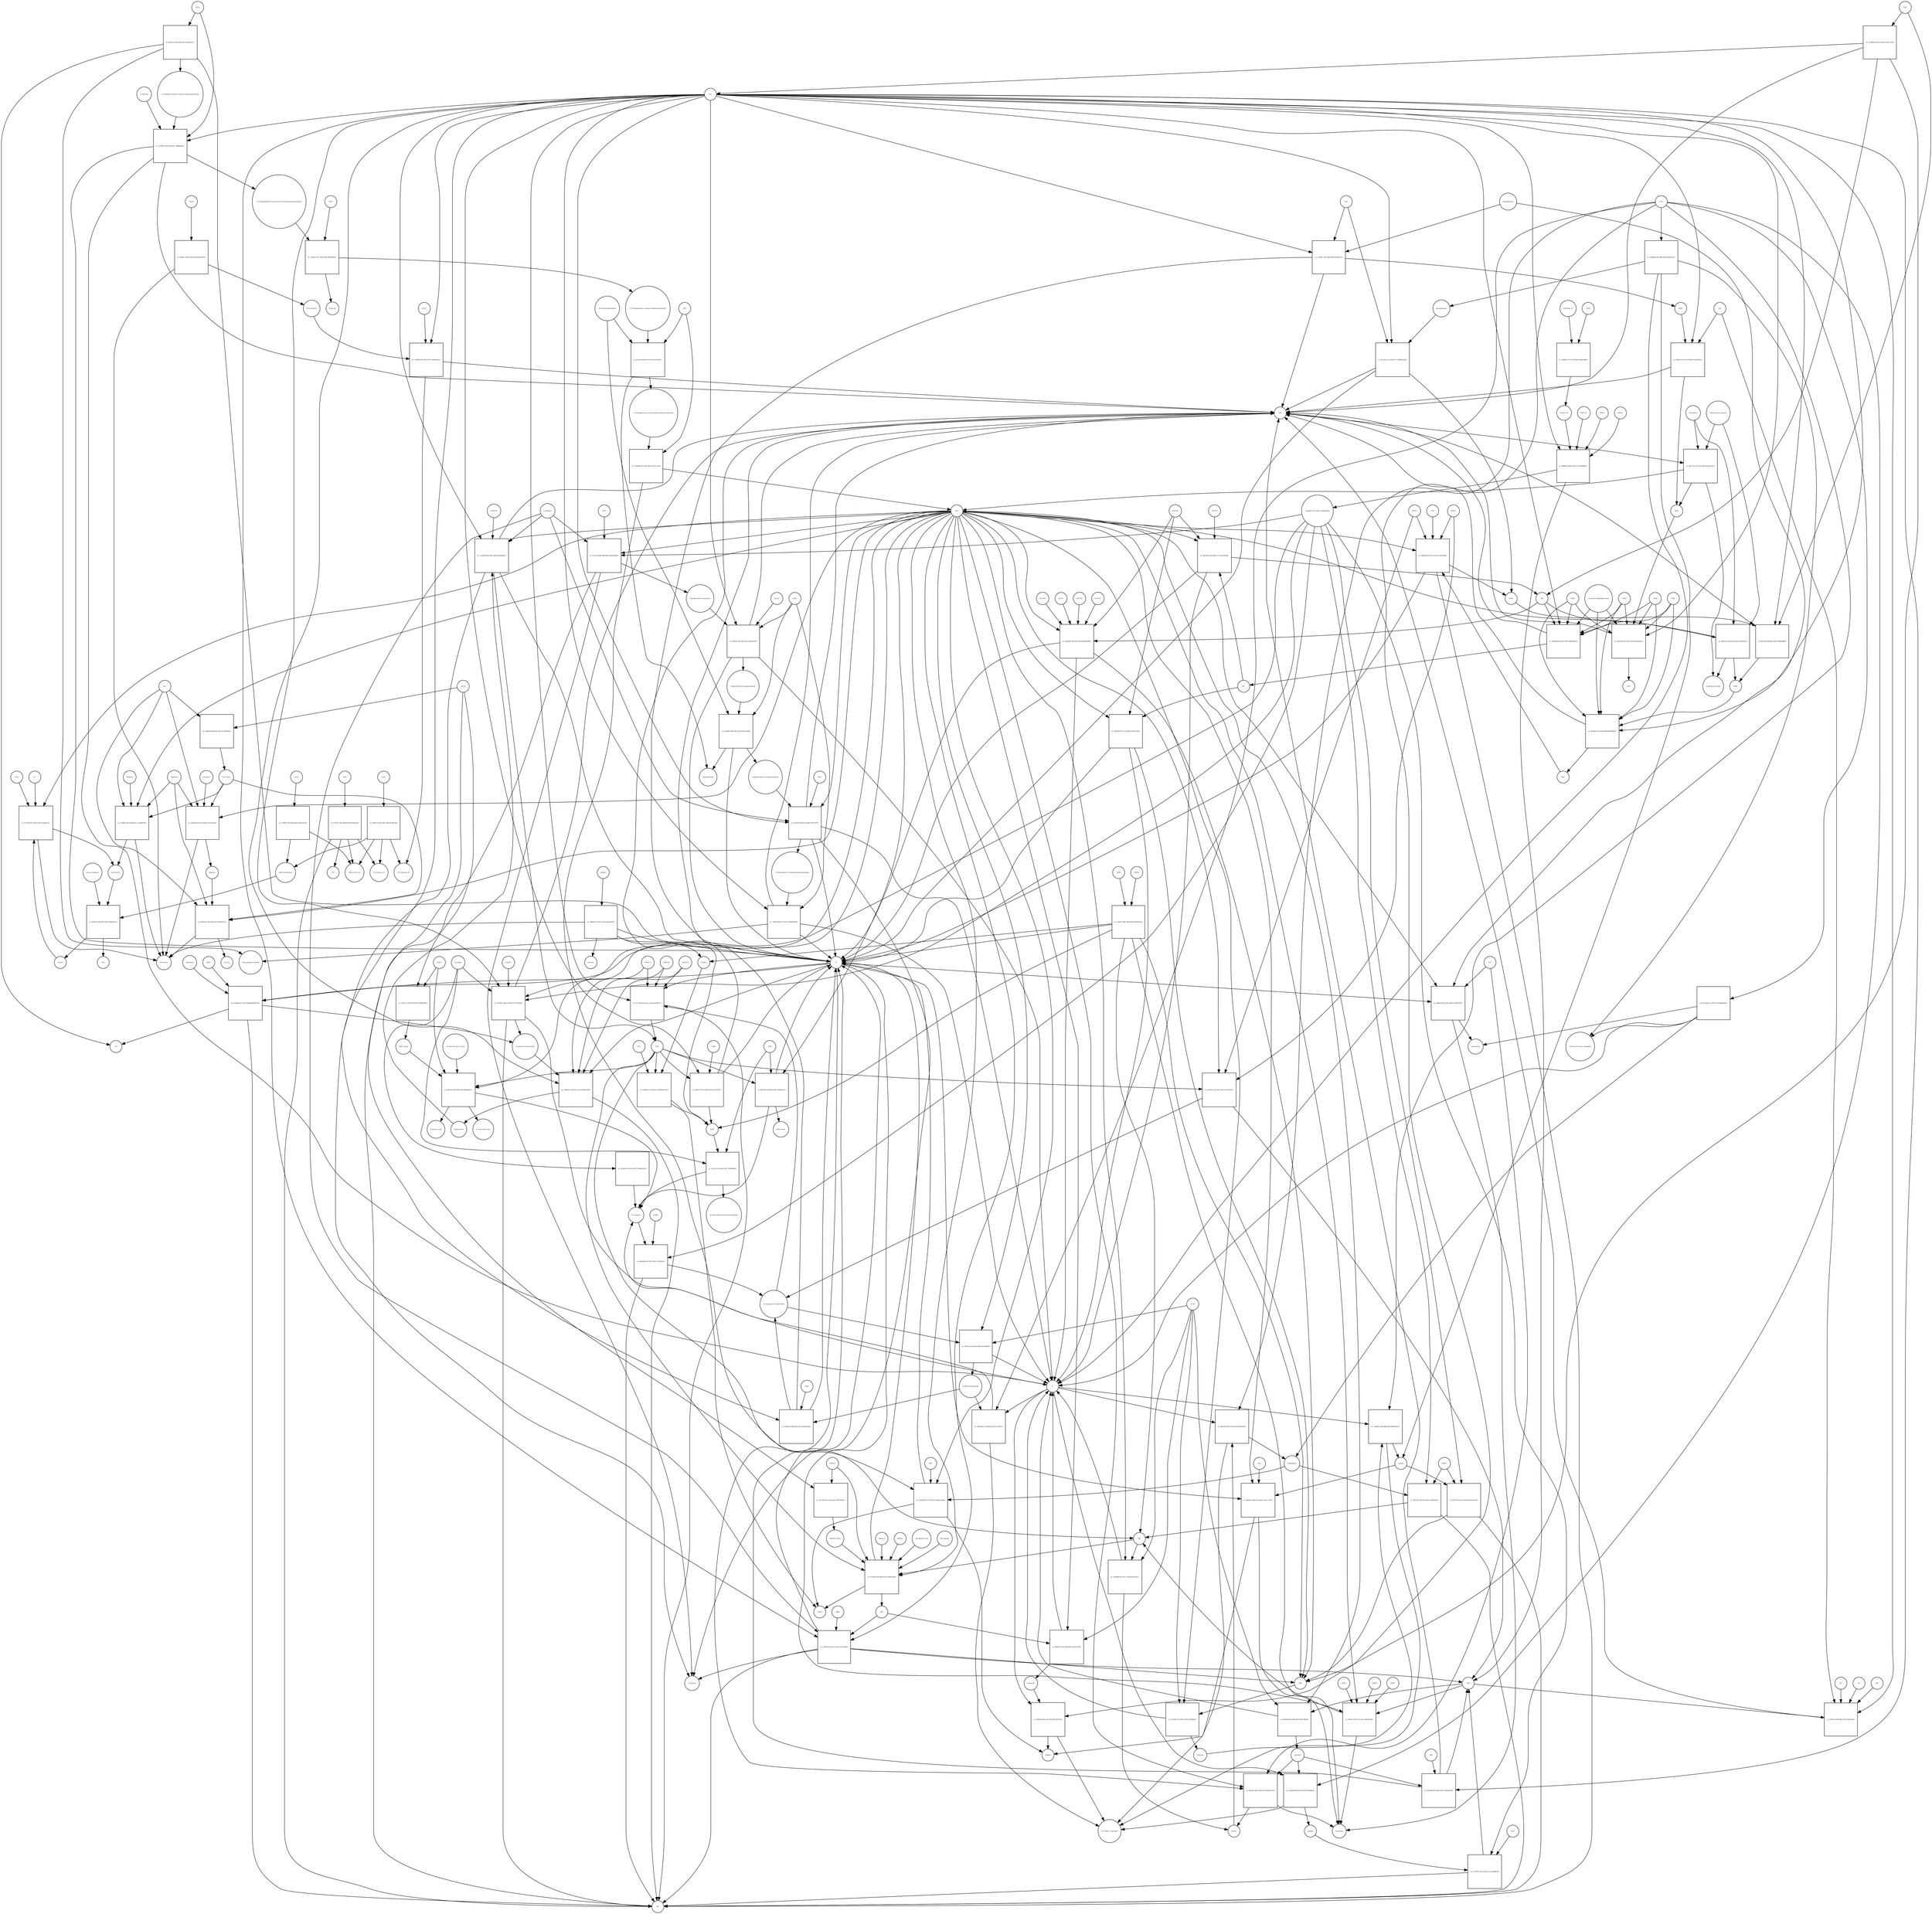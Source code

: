 strict digraph  {
"pr_0a89afc7-0d9a-425d-b5bd-58f852599a3d" [annotation="", bipartite=1, cls=process, fontsize=4, label="pr_0a89afc7-0d9a-425d-b5bd-58f852599a3d", shape=square];
"D-Galactose" [annotation="urn_miriam_obo.chebi_CHEBI%3A27667|urn_miriam_pubchem.compound_439353", bipartite=0, cls="simple chemical", fontsize=4, label="D-Galactose", shape=circle];
"Î±-D-Galactose" [annotation="urn_miriam_obo.chebi_CHEBI%3A28061|urn_miriam_pubchem.compound_439357", bipartite=0, cls="simple chemical", fontsize=4, label="Î±-D-Galactose", shape=circle];
GALM [annotation="", bipartite=0, cls=macromolecule, fontsize=4, label=GALM, shape=circle];
"pr_c18f9265-d6cb-4f74-9871-2c645b0ac6ce" [annotation="", bipartite=1, cls=process, fontsize=4, label="pr_c18f9265-d6cb-4f74-9871-2c645b0ac6ce", shape=square];
"Î±-D-Galactose-1P" [annotation="urn_miriam_obo.chebi_CHEBI%3A17973|urn_miriam_pubchem.compound_123912", bipartite=0, cls="simple chemical", fontsize=4, label="Î±-D-Galactose-1P", shape=circle];
GALK1 [annotation="", bipartite=0, cls=macromolecule, fontsize=4, label=GALK1, shape=circle];
ATP [annotation="urn_miriam_obo.chebi_CHEBI%3A15422|urn_miriam_pubchem.compound_5957", bipartite=0, cls="simple chemical", fontsize=4, label=ATP, shape=circle];
ADP [annotation="urn_miriam_obo.chebi_CHEBI%3A16761|urn_miriam_pubchem.compound_6022", bipartite=0, cls="simple chemical", fontsize=4, label=ADP, shape=circle];
"pr_59410c78-18ab-48b1-a68f-ffcaf407243a" [annotation="", bipartite=1, cls=process, fontsize=4, label="pr_59410c78-18ab-48b1-a68f-ffcaf407243a", shape=square];
"UDP-Î±-D-Galactose" [annotation="urn_miriam_obo.chebi_CHEBI%3A66914|urn_miriam_pubchem.compound_18068", bipartite=0, cls="simple chemical", fontsize=4, label="UDP-Î±-D-Galactose", shape=circle];
GALT [annotation="", bipartite=0, cls=macromolecule, fontsize=4, label=GALT, shape=circle];
"UDP-Î±-D-Glucose" [annotation="urn_miriam_obo.chebi_CHEBI%3A46229|urn_miriam_pubchem.compound_8629", bipartite=0, cls="simple chemical", fontsize=4, label="UDP-Î±-D-Glucose", shape=circle];
"Î±-D-Glucose-1-P" [annotation="urn_miriam_obo.chebi_CHEBI%3A29042|urn_miriam_pubchem.compound_439165", bipartite=0, cls="simple chemical", fontsize=4, label="Î±-D-Glucose-1-P", shape=circle];
"pr_67f797ad-2fd2-4636-b256-f99547f3aa94" [annotation="", bipartite=1, cls=process, fontsize=4, label="pr_67f797ad-2fd2-4636-b256-f99547f3aa94", shape=square];
UGP2 [annotation="", bipartite=0, cls=macromolecule, fontsize=4, label=UGP2, shape=circle];
PPi [annotation="urn_miriam_obo.chebi_CHEBI%3A18361|urn_miriam_pubchem.compound_644102", bipartite=0, cls="simple chemical", fontsize=4, label=PPi, shape=circle];
UTP [annotation="urn_miriam_obo.chebi_CHEBI%3A15713|urn_miriam_pubchem.compound_6133", bipartite=0, cls="simple chemical", fontsize=4, label=UTP, shape=circle];
"pr_a72ff0f6-7029-49a8-a802-583c6de18169" [annotation="", bipartite=1, cls=process, fontsize=4, label="pr_a72ff0f6-7029-49a8-a802-583c6de18169", shape=square];
GALE [annotation="", bipartite=0, cls=macromolecule, fontsize=4, label=GALE, shape=circle];
Lactose [annotation="urn_miriam_obo.chebi_CHEBI%3A17716|urn_miriam_pubchem.compound_440995", bipartite=0, cls="simple chemical", fontsize=4, label=Lactose, shape=circle];
"pr_e597cf08-7bc1-4025-a385-b7274dbcae47" [annotation="", bipartite=1, cls=process, fontsize=4, label="pr_e597cf08-7bc1-4025-a385-b7274dbcae47", shape=square];
GLB1 [annotation="", bipartite=0, cls=macromolecule, fontsize=4, label=GLB1, shape=circle];
LCT [annotation="", bipartite=0, cls=macromolecule, fontsize=4, label=LCT, shape=circle];
H2O [annotation="urn_miriam_obo.chebi_CHEBI%3A15377|urn_miriam_pubchem.compound_962", bipartite=0, cls="simple chemical", fontsize=4, label=H2O, shape=circle];
"Î±-D-Glucose" [annotation="urn_miriam_obo.chebi_CHEBI%3A28102|urn_miriam_pubchem.compound_79025", bipartite=0, cls="simple chemical", fontsize=4, label="Î±-D-Glucose", shape=circle];
"pr_2e8f0ef0-215f-433f-ae9f-1daaea601858" [annotation="", bipartite=1, cls=process, fontsize=4, label="pr_2e8f0ef0-215f-433f-ae9f-1daaea601858", shape=square];
Galacitol [annotation="urn_miriam_obo.chebi_CHEBI%3A16813|urn_miriam_pubchem.compound_11850", bipartite=0, cls="simple chemical", fontsize=4, label=Galacitol, shape=circle];
AKR1B1 [annotation="", bipartite=0, cls=macromolecule, fontsize=4, label=AKR1B1, shape=circle];
NADP [annotation="urn_miriam_obo.chebi_CHEBI%3A18009|urn_miriam_pubchem.compound_5886", bipartite=0, cls="simple chemical", fontsize=4, label=NADP, shape=circle];
NADPH [annotation="urn_miriam_obo.chebi_CHEBI%3A16474|urn_miriam_pubchem.compound_5884", bipartite=0, cls="simple chemical", fontsize=4, label=NADPH, shape=circle];
H [annotation="urn_miriam_obo.chebi_CHEBI%3A24636|urn_miriam_pubchem.compound_1038", bipartite=0, cls="simple chemical", fontsize=4, label=H, shape=circle];
Melibiose [annotation="urn_miriam_obo.chebi_CHEBI%3A28053|urn_miriam_pubchem.compound_440658", bipartite=0, cls="simple chemical", fontsize=4, label=Melibiose, shape=circle];
"pr_275f60dc-4fe5-40b6-be01-12cad56053d4" [annotation="", bipartite=1, cls=process, fontsize=4, label="pr_275f60dc-4fe5-40b6-be01-12cad56053d4", shape=square];
GLA [annotation="", bipartite=0, cls=macromolecule, fontsize=4, label=GLA, shape=circle];
GLA_Nsp14 [annotation="", bipartite=0, cls=complex, fontsize=4, label=GLA_Nsp14, shape=circle];
Migalastat [annotation="urn_miriam_pubmed_10866822|urn_miriam_obo.chebi_CHEBI%3A135923|urn_miriam_pubchem.compound_176077", bipartite=0, cls="simple chemical", fontsize=4, label=Migalastat, shape=circle];
Raffinose [annotation="urn_miriam_obo.chebi_CHEBI%3A16634|urn_miriam_pubchem.compound_439242", bipartite=0, cls="simple chemical", fontsize=4, label=Raffinose, shape=circle];
"pr_8d475e6e-cd67-45df-aa0a-3295d1b417af" [annotation="", bipartite=1, cls=process, fontsize=4, label="pr_8d475e6e-cd67-45df-aa0a-3295d1b417af", shape=square];
Sucrose [annotation="urn_miriam_obo.chebi_CHEBI%3A17992|urn_miriam_pubchem.compound_5988", bipartite=0, cls="simple chemical", fontsize=4, label=Sucrose, shape=circle];
"pr_f61f8123-cd8d-4d57-99fa-7834a4ac9cc0" [annotation="", bipartite=1, cls=process, fontsize=4, label="pr_f61f8123-cd8d-4d57-99fa-7834a4ac9cc0", shape=square];
"lactose synthetase" [annotation="", bipartite=0, cls=complex, fontsize=4, label="lactose synthetase", shape=circle];
UDP [annotation="urn_miriam_obo.chebi_CHEBI%3A17659|urn_miriam_pubchem.compound_6031", bipartite=0, cls="simple chemical", fontsize=4, label=UDP, shape=circle];
Stachyose [annotation="urn_miriam_obo.chebi_CHEBI%3A17164|urn_miriam_pubchem.compound_439531", bipartite=0, cls="simple chemical", fontsize=4, label=Stachyose, shape=circle];
"pr_ef482ad9-62c4-47ef-883e-92c0201bcafd" [annotation="", bipartite=1, cls=process, fontsize=4, label="pr_ef482ad9-62c4-47ef-883e-92c0201bcafd", shape=square];
NAD [annotation="urn_miriam_obo.chebi_CHEBI%3A15846|urn_miriam_pubchem.compound_5892", bipartite=0, cls="simple chemical", fontsize=4, label=NAD, shape=circle];
"pr_9363c635-8572-4bd6-ab5b-a27272822f7f" [annotation="", bipartite=1, cls=process, fontsize=4, label="pr_9363c635-8572-4bd6-ab5b-a27272822f7f", shape=square];
NADK [annotation="", bipartite=0, cls=macromolecule, fontsize=4, label=NADK, shape=circle];
"pr_3edddb8c-c104-430b-aef2-8bd06cea44d3" [annotation="", bipartite=1, cls=process, fontsize=4, label="pr_3edddb8c-c104-430b-aef2-8bd06cea44d3", shape=square];
NADH [annotation="urn_miriam_obo.chebi_CHEBI%3A16908|urn_miriam_pubchem.compound_439153", bipartite=0, cls="simple chemical", fontsize=4, label=NADH, shape=circle];
NNT [annotation="", bipartite=0, cls=macromolecule, fontsize=4, label=NNT, shape=circle];
"Deamino-NAD" [annotation="urn_miriam_obo.chebi_CHEBI%3A18304|urn_miriam_pubchem.compound_135421870", bipartite=0, cls="simple chemical", fontsize=4, label="Deamino-NAD", shape=circle];
"pr_5ccd0550-82e3-482c-9d85-8ee346562f53" [annotation="", bipartite=1, cls=process, fontsize=4, label="pr_5ccd0550-82e3-482c-9d85-8ee346562f53", shape=square];
NADSYN1 [annotation=urn_miriam_pubmed_12547821, bipartite=0, cls=macromolecule, fontsize=4, label=NADSYN1, shape=circle];
"L-Glutamine" [annotation="urn_miriam_obo.chebi_CHEBI%3A18050|urn_miriam_pubchem.compound_5961", bipartite=0, cls="simple chemical", fontsize=4, label="L-Glutamine", shape=circle];
"L-Glutamate" [annotation="urn_miriam_obo.chebi_CHEBI%3A16015|urn_miriam_pubchem.compound_33032", bipartite=0, cls="simple chemical", fontsize=4, label="L-Glutamate", shape=circle];
"Nicotinamide D-ribonucleotide" [annotation="urn_miriam_obo.chebi_CHEBI%3A16171|urn_miriam_pubchem.compound_14180", bipartite=0, cls="simple chemical", fontsize=4, label="Nicotinamide D-ribonucleotide", shape=circle];
"pr_31c77284-e8aa-4ce1-aa52-faa6a0e61fc5" [annotation="", bipartite=1, cls=process, fontsize=4, label="pr_31c77284-e8aa-4ce1-aa52-faa6a0e61fc5", shape=square];
NMNAT2 [annotation=urn_miriam_pubmed_12359228, bipartite=0, cls=macromolecule, fontsize=4, label=NMNAT2, shape=circle];
NMNAT1 [annotation=urn_miriam_pubmed_12359228, bipartite=0, cls=macromolecule, fontsize=4, label=NMNAT1, shape=circle];
NMNAT3 [annotation=urn_miriam_pubmed_17402747, bipartite=0, cls=macromolecule, fontsize=4, label=NMNAT3, shape=circle];
"pr_9164d37c-5a0f-4755-a6ee-23531de42616" [annotation="", bipartite=1, cls=process, fontsize=4, label="pr_9164d37c-5a0f-4755-a6ee-23531de42616", shape=square];
ENPP1 [annotation="", bipartite=0, cls=macromolecule, fontsize=4, label=ENPP1, shape=circle];
ENPP3 [annotation="", bipartite=0, cls=macromolecule, fontsize=4, label=ENPP3, shape=circle];
AMP [annotation="urn_miriam_obo.chebi_CHEBI%3A16027|urn_miriam_pubchem.compound_6083", bipartite=0, cls="simple chemical", fontsize=4, label=AMP, shape=circle];
"N-Ribosyl-nicotinamide" [annotation="urn_miriam_obo.chebi_CHEBI%3A15927|urn_miriam_pubchem.compound_439924", bipartite=0, cls="simple chemical", fontsize=4, label="N-Ribosyl-nicotinamide", shape=circle];
"pr_e092d3e3-9346-439c-a9c2-a4568aa2556d" [annotation="", bipartite=1, cls=process, fontsize=4, label="pr_e092d3e3-9346-439c-a9c2-a4568aa2556d", shape=square];
NRK1 [annotation="", bipartite=0, cls=macromolecule, fontsize=4, label=NRK1, shape=circle];
"pr_99bb11af-9140-4be3-88dd-5b11f49f82f8" [annotation="", bipartite=1, cls=process, fontsize=4, label="pr_99bb11af-9140-4be3-88dd-5b11f49f82f8", shape=square];
NT5E [annotation=urn_miriam_pubmed_2848759, bipartite=0, cls=macromolecule, fontsize=4, label=NT5E, shape=circle];
Pi [annotation="urn_miriam_obo.chebi_CHEBI%3A18367|urn_miriam_pubchem.compound_1061", bipartite=0, cls="simple chemical", fontsize=4, label=Pi, shape=circle];
Nicotinate [annotation="urn_miriam_obo.chebi_CHEBI%3A32544|urn_miriam_pubchem.compound_937", bipartite=0, cls="simple chemical", fontsize=4, label=Nicotinate, shape=circle];
"pr_1a13ec2f-23cb-4b2c-93d7-792f8aff95d3" [annotation="", bipartite=1, cls=process, fontsize=4, label="pr_1a13ec2f-23cb-4b2c-93d7-792f8aff95d3", shape=square];
Nicotinamide [annotation="urn_miriam_obo.chebi_CHEBI%3A17154|urn_miriam_pubchem.compound_936", bipartite=0, cls="simple chemical", fontsize=4, label=Nicotinamide, shape=circle];
CD38 [annotation=urn_miriam_pubmed_16690024, bipartite=0, cls=macromolecule, fontsize=4, label=CD38, shape=circle];
"nicotinate-adenine dinucleotide phosphate" [annotation="urn_miriam_obo.chebi_CHEBI%3A75967|urn_miriam_pubchem.compound_71768143", bipartite=0, cls="simple chemical", fontsize=4, label="nicotinate-adenine dinucleotide phosphate", shape=circle];
"pr_9d42808d-e291-4897-aa63-7f17e6f0d351" [annotation="", bipartite=1, cls=process, fontsize=4, label="pr_9d42808d-e291-4897-aa63-7f17e6f0d351", shape=square];
NAMPT [annotation="", bipartite=0, cls=macromolecule, fontsize=4, label=NAMPT, shape=circle];
"5-phospho-Î±-D-ribose 1-diphosphate" [annotation="urn_miriam_obo.chebi_CHEBI%3A17111|urn_miriam_pubchem.compound_7339", bipartite=0, cls="simple chemical", fontsize=4, label="5-phospho-Î±-D-ribose 1-diphosphate", shape=circle];
"pr_2e80285d-5e12-490b-ab51-ff7117368122" [annotation="", bipartite=1, cls=process, fontsize=4, label="pr_2e80285d-5e12-490b-ab51-ff7117368122", shape=square];
PNP [annotation="", bipartite=0, cls=macromolecule, fontsize=4, label=PNP, shape=circle];
"Î±-D-Ribose 1-phosphate" [annotation="urn_miriam_obo.chebi_CHEBI%3A16300|urn_miriam_pubchem.compound_439236", bipartite=0, cls="simple chemical", fontsize=4, label="Î±-D-Ribose 1-phosphate", shape=circle];
"pr_b5a4e337-844c-4b6f-b463-b6ba8fb56511" [annotation="", bipartite=1, cls=process, fontsize=4, label="pr_b5a4e337-844c-4b6f-b463-b6ba8fb56511", shape=square];
SIRT5 [annotation=urn_miriam_pubmed_17694089, bipartite=0, cls=macromolecule, fontsize=4, label=SIRT5, shape=circle];
SIRT5_Nsp14 [annotation="", bipartite=0, cls=complex, fontsize=4, label=SIRT5_Nsp14, shape=circle];
"Histone N6-acetyl-L-lysine" [annotation="urn_miriam_pubchem.substance_5094", bipartite=0, cls="simple chemical", fontsize=4, label="Histone N6-acetyl-L-lysine", shape=circle];
"O-Acetyl-ADP-ribose" [annotation="urn_miriam_obo.chebi_CHEBI%3A76279|urn_miriam_pubchem.compound_72193709", bipartite=0, cls="simple chemical", fontsize=4, label="O-Acetyl-ADP-ribose", shape=circle];
"Histone-L-lysine" [annotation="urn_miriam_obo.chebi_CHEBI%3A5738|urn_miriam_pubchem.substance_5447|urn_miriam_pubchem.substance_223439948", bipartite=0, cls="simple chemical", fontsize=4, label="Histone-L-lysine", shape=circle];
"pr_8bd77f92-d590-4f82-980a-ee0bf55d33c2" [annotation="", bipartite=1, cls=process, fontsize=4, label="pr_8bd77f92-d590-4f82-980a-ee0bf55d33c2", shape=square];
"ADP-D-ribose" [annotation="urn_miriam_obo.chebi_CHEBI%3A16960|urn_miriam_pubchem.compound_33576", bipartite=0, cls="simple chemical", fontsize=4, label="ADP-D-ribose", shape=circle];
"Nicotinate D-ribonucleotide" [annotation="urn_miriam_obo.chebi_CHEBI%3A15763|urn_miriam_pubchem.compound_121992", bipartite=0, cls="simple chemical", fontsize=4, label="Nicotinate D-ribonucleotide", shape=circle];
"pr_3d3bd1b1-550d-4e52-ac81-037d620570ab" [annotation="", bipartite=1, cls=process, fontsize=4, label="pr_3d3bd1b1-550d-4e52-ac81-037d620570ab", shape=square];
Quinolinate [annotation="urn_miriam_obo.chebi_CHEBI%3A16675|urn_miriam_pubchem.compound_1066", bipartite=0, cls="simple chemical", fontsize=4, label=Quinolinate, shape=circle];
"pr_611869d9-ae33-432c-bb89-848e48fc2554" [annotation="", bipartite=1, cls=process, fontsize=4, label="pr_611869d9-ae33-432c-bb89-848e48fc2554", shape=square];
QPRT [annotation="", bipartite=0, cls=macromolecule, fontsize=4, label=QPRT, shape=circle];
CO2 [annotation="urn_miriam_obo.chebi_CHEBI%3A16526|urn_miriam_pubchem.compound_280", bipartite=0, cls="simple chemical", fontsize=4, label=CO2, shape=circle];
"pr_1d1f766e-2486-475d-b9e7-cce7b7ebf5d3" [annotation="", bipartite=1, cls=process, fontsize=4, label="pr_1d1f766e-2486-475d-b9e7-cce7b7ebf5d3", shape=square];
NAPRT1 [annotation="", bipartite=0, cls=macromolecule, fontsize=4, label=NAPRT1, shape=circle];
"pr_03e2b5ce-67dd-422a-873f-34df2eb1b12d" [annotation="", bipartite=1, cls=process, fontsize=4, label="pr_03e2b5ce-67dd-422a-873f-34df2eb1b12d", shape=square];
"Î±D-Ribose 1P" [annotation="urn_miriam_obo.chebi_CHEBI%3A16300|urn_miriam_pubchem.compound_439236", bipartite=0, cls="simple chemical", fontsize=4, label="Î±D-Ribose 1P", shape=circle];
"pr_1bf866a7-2727-4d33-98bc-b8b663306f8e" [annotation="", bipartite=1, cls=process, fontsize=4, label="pr_1bf866a7-2727-4d33-98bc-b8b663306f8e", shape=square];
"D-Ribose 5P" [annotation="urn_miriam_obo.chebi_CHEBI%3A78679|urn_miriam_pubchem.compound_439167", bipartite=0, cls="simple chemical", fontsize=4, label="D-Ribose 5P", shape=circle];
PGM2 [annotation="", bipartite=0, cls=macromolecule, fontsize=4, label=PGM2, shape=circle];
"pr_80ff84b0-4384-4ef6-9f13-521895d08542" [annotation="", bipartite=1, cls=process, fontsize=4, label="pr_80ff84b0-4384-4ef6-9f13-521895d08542", shape=square];
PRPS1 [annotation="", bipartite=0, cls=macromolecule, fontsize=4, label=PRPS1, shape=circle];
PRPS2 [annotation="", bipartite=0, cls=macromolecule, fontsize=4, label=PRPS2, shape=circle];
PRPS1L1 [annotation="", bipartite=0, cls=macromolecule, fontsize=4, label=PRPS1L1, shape=circle];
"pr_6221cbed-686f-48be-bde6-209a3c68d92d" [annotation="", bipartite=1, cls=process, fontsize=4, label="pr_6221cbed-686f-48be-bde6-209a3c68d92d", shape=square];
"5-phospho-beta-D-ribosylamine" [annotation="urn_miriam_obo.chebi_CHEBI%3A37737|urn_miriam_pubchem.compound_439905", bipartite=0, cls="simple chemical", fontsize=4, label="5-phospho-beta-D-ribosylamine", shape=circle];
PPAT [annotation="", bipartite=0, cls=macromolecule, fontsize=4, label=PPAT, shape=circle];
"pr_c6aff1bc-3ffe-4291-9d21-af56020c7f1b" [annotation="", bipartite=1, cls=process, fontsize=4, label="pr_c6aff1bc-3ffe-4291-9d21-af56020c7f1b", shape=square];
"5-phospho-beta-D-ribosylglycinamide" [annotation="urn_miriam_obo.chebi_CHEBI%3A143788|urn_miriam_pubchem.compound_129630972", bipartite=0, cls="simple chemical", fontsize=4, label="5-phospho-beta-D-ribosylglycinamide", shape=circle];
GART [annotation="", bipartite=0, cls=macromolecule, fontsize=4, label=GART, shape=circle];
Glycine [annotation="urn_miriam_obo.chebi_CHEBI%3A15428|urn_miriam_pubchem.compound_750", bipartite=0, cls="simple chemical", fontsize=4, label=Glycine, shape=circle];
"pr_bcd50ed3-2897-4fa3-b263-5b5b3c239696" [annotation="", bipartite=1, cls=process, fontsize=4, label="pr_bcd50ed3-2897-4fa3-b263-5b5b3c239696", shape=square];
"5-phosphoribosyl-N-formylglycinamide" [annotation="urn_miriam_pubchem.compound_129652037", bipartite=0, cls="simple chemical", fontsize=4, label="5-phosphoribosyl-N-formylglycinamide", shape=circle];
"10-Formyltetrahydrofolate" [annotation="urn_miriam_obo.chebi_CHEBI%3A15637|urn_miriam_pubchem.compound_135450591", bipartite=0, cls="simple chemical", fontsize=4, label="10-Formyltetrahydrofolate", shape=circle];
Tetrahydrofolate [annotation="urn_miriam_obo.chebi_CHEBI%3A67016|urn_miriam_pubchem.compound_135444742", bipartite=0, cls="simple chemical", fontsize=4, label=Tetrahydrofolate, shape=circle];
"pr_267e0eff-858f-4cd1-9d9b-37f9caf27f76" [annotation="", bipartite=1, cls=process, fontsize=4, label="pr_267e0eff-858f-4cd1-9d9b-37f9caf27f76", shape=square];
"2-(Formamido)-N1-(5'-phosphoribosyl)acetamidine" [annotation="urn_miriam_pubchem.compound_5462266", bipartite=0, cls="simple chemical", fontsize=4, label="2-(Formamido)-N1-(5'-phosphoribosyl)acetamidine", shape=circle];
PFAS [annotation="", bipartite=0, cls=macromolecule, fontsize=4, label=PFAS, shape=circle];
"pr_7affefff-4b89-4717-bc82-7b70637b0bdd" [annotation="", bipartite=1, cls=process, fontsize=4, label="pr_7affefff-4b89-4717-bc82-7b70637b0bdd", shape=square];
"Aminoimidazole ribotide" [annotation="urn_miriam_obo.chebi_CHEBI%3A138560|urn_miriam_pubchem.compound_161500", bipartite=0, cls="simple chemical", fontsize=4, label="Aminoimidazole ribotide", shape=circle];
"pr_bb126311-4e25-4ebf-b182-2c58338c41c5" [annotation="", bipartite=1, cls=process, fontsize=4, label="pr_bb126311-4e25-4ebf-b182-2c58338c41c5", shape=square];
"1-(5-Phospho-D-ribosyl)-5-amino-4-imidazolecarboxylate" [annotation="urn_miriam_obo.chebi_CHEBI%3A28413|urn_miriam_pubchem.compound_165388", bipartite=0, cls="simple chemical", fontsize=4, label="1-(5-Phospho-D-ribosyl)-5-amino-4-imidazolecarboxylate", shape=circle];
PAICS [annotation="", bipartite=0, cls=macromolecule, fontsize=4, label=PAICS, shape=circle];
"pr_ee7987f5-3078-426d-9bfc-7e4886d8aaa9" [annotation="", bipartite=1, cls=process, fontsize=4, label="pr_ee7987f5-3078-426d-9bfc-7e4886d8aaa9", shape=square];
"1-(5'-Phosphoribosyl)-5-amino-4-(N-succinocarboxamide)-imidazole" [annotation="urn_miriam_obo.chebi_CHEBI%3A18319|urn_miriam_pubchem.compound_160666", bipartite=0, cls="simple chemical", fontsize=4, label="1-(5'-Phosphoribosyl)-5-amino-4-(N-succinocarboxamide)-imidazole", shape=circle];
"L-Aspartate" [annotation="urn_miriam_obo.chebi_CHEBI%3A17053|urn_miriam_pubchem.compound_5960", bipartite=0, cls="simple chemical", fontsize=4, label="L-Aspartate", shape=circle];
"pr_4c2d4411-dc77-4656-98e9-763f8f64da6a" [annotation="", bipartite=1, cls=process, fontsize=4, label="pr_4c2d4411-dc77-4656-98e9-763f8f64da6a", shape=square];
"1-(5'-Phosphoribosyl)-5-amino-4-imidazolecarboxamide" [annotation="urn_miriam_obo.chebi_CHEBI%3A18406|urn_miriam_pubchem.compound_65110", bipartite=0, cls="simple chemical", fontsize=4, label="1-(5'-Phosphoribosyl)-5-amino-4-imidazolecarboxamide", shape=circle];
ADSL [annotation="", bipartite=0, cls=macromolecule, fontsize=4, label=ADSL, shape=circle];
Fumarate [annotation="urn_miriam_obo.chebi_CHEBI%3A29806|urn_miriam_pubchem.compound_5460307", bipartite=0, cls="simple chemical", fontsize=4, label=Fumarate, shape=circle];
"pr_4e21bac6-ed5d-4573-a4e3-43112855a5f3" [annotation="", bipartite=1, cls=process, fontsize=4, label="pr_4e21bac6-ed5d-4573-a4e3-43112855a5f3", shape=square];
"1-(5'-Phosphoribosyl)-5-formamido-4-imidazolecarboxamide" [annotation="urn_miriam_obo.chebi_CHEBI%3A18381|urn_miriam_pubchem.compound_166760", bipartite=0, cls="simple chemical", fontsize=4, label="1-(5'-Phosphoribosyl)-5-formamido-4-imidazolecarboxamide", shape=circle];
ATIC [annotation="", bipartite=0, cls=macromolecule, fontsize=4, label=ATIC, shape=circle];
"pr_8ca9989f-0a1c-48f2-b4e3-ee853e1cc04d" [annotation="", bipartite=1, cls=process, fontsize=4, label="pr_8ca9989f-0a1c-48f2-b4e3-ee853e1cc04d", shape=square];
IMP [annotation="urn_miriam_obo.chebi_CHEBI%3A17202|urn_miriam_pubchem.compound_135398640", bipartite=0, cls="simple chemical", fontsize=4, label=IMP, shape=circle];
"pr_97724fa2-dd16-4ba9-84c5-bc38d1b702db" [annotation="", bipartite=1, cls=process, fontsize=4, label="pr_97724fa2-dd16-4ba9-84c5-bc38d1b702db", shape=square];
XMP [annotation="urn_miriam_obo.chebi_CHEBI%3A15652|urn_miriam_pubchem.compound_73323", bipartite=0, cls="simple chemical", fontsize=4, label=XMP, shape=circle];
IMPDH1 [annotation="", bipartite=0, cls=macromolecule, fontsize=4, label=IMPDH1, shape=circle];
IMPDH2 [annotation="", bipartite=0, cls=macromolecule, fontsize=4, label=IMPDH2, shape=circle];
IMPDH2_Nsp14 [annotation="", bipartite=0, cls=complex, fontsize=4, label=IMPDH2_Nsp14, shape=circle];
"Mycophenolic acid" [annotation="urn_miriam_pubmed_5799033|urn_miriam_obo.chebi_CHEBI%3A168396|urn_miriam_pubchem.compound_446541", bipartite=0, cls="simple chemical", fontsize=4, label="Mycophenolic acid", shape=circle];
Merimepodib [annotation="urn_miriam_pubmed_10878288|urn_miriam_pubchem.compound_53241", bipartite=0, cls="simple chemical", fontsize=4, label=Merimepodib, shape=circle];
Ribavirin [annotation="urn_miriam_pubmed_22555152|urn_miriam_obo.chebi_CHEBI%3A63580|urn_miriam_pubchem.compound_37542", bipartite=0, cls="simple chemical", fontsize=4, label=Ribavirin, shape=circle];
"pr_cf48c03f-eaef-4e7c-a639-25ca4b7df603" [annotation="", bipartite=1, cls=process, fontsize=4, label="pr_cf48c03f-eaef-4e7c-a639-25ca4b7df603", shape=square];
GMP [annotation="urn_miriam_obo.chebi_CHEBI%3A17345|urn_miriam_pubchem.compound_135398631", bipartite=0, cls="simple chemical", fontsize=4, label=GMP, shape=circle];
GMPS [annotation=urn_miriam_pubmed_8089153, bipartite=0, cls=macromolecule, fontsize=4, label=GMPS, shape=circle];
"pr_caf708ed-23f3-4010-a9e9-97eaa71f1ebb" [annotation="", bipartite=1, cls=process, fontsize=4, label="pr_caf708ed-23f3-4010-a9e9-97eaa71f1ebb", shape=square];
GDP [annotation="urn_miriam_obo.chebi_CHEBI%3A17552|urn_miriam_pubchem.compound_135398619", bipartite=0, cls="simple chemical", fontsize=4, label=GDP, shape=circle];
GUK1 [annotation=urn_miriam_pubmed_8663313, bipartite=0, cls=macromolecule, fontsize=4, label=GUK1, shape=circle];
"pr_7dfabd86-edc0-4477-95b7-50f8d6651e9d" [annotation="", bipartite=1, cls=process, fontsize=4, label="pr_7dfabd86-edc0-4477-95b7-50f8d6651e9d", shape=square];
GTP [annotation="urn_miriam_obo.chebi_CHEBI%3A15996|urn_miriam_pubchem.compound_35398633", bipartite=0, cls="simple chemical", fontsize=4, label=GTP, shape=circle];
NME3 [annotation="", bipartite=0, cls=macromolecule, fontsize=4, label=NME3, shape=circle];
"Nucleoside diphosphate kinase" [annotation="", bipartite=0, cls=complex, fontsize=4, label="Nucleoside diphosphate kinase", shape=circle];
NME5 [annotation="", bipartite=0, cls=macromolecule, fontsize=4, label=NME5, shape=circle];
NME6 [annotation="", bipartite=0, cls=macromolecule, fontsize=4, label=NME6, shape=circle];
NME7 [annotation="", bipartite=0, cls=macromolecule, fontsize=4, label=NME7, shape=circle];
"pr_204a07d7-5c86-4add-a254-12a27903ac34" [annotation="", bipartite=1, cls=process, fontsize=4, label="pr_204a07d7-5c86-4add-a254-12a27903ac34", shape=square];
dGDP [annotation="urn_miriam_obo.chebi_CHEBI%3A28862|urn_miriam_pubchem.compound_135398595", bipartite=0, cls="simple chemical", fontsize=4, label=dGDP, shape=circle];
"ribonucleoside reductase" [annotation="", bipartite=0, cls=complex, fontsize=4, label="ribonucleoside reductase", shape=circle];
Thioredoxin [annotation="urn_miriam_obo.chebi_CHEBI%3A15033|urn_miriam_pubchem.substance_223441017|urn_miriam_pubchem.substance_3635", bipartite=0, cls="simple chemical", fontsize=4, label=Thioredoxin, shape=circle];
"Thioredoxin disulfide" [annotation="urn_miriam_obo.chebi_CHEBI%3A18191|urn_miriam_pubchem.substance_11533266|urn_miriam_pubchem.substance_3636", bipartite=0, cls="simple chemical", fontsize=4, label="Thioredoxin disulfide", shape=circle];
"pr_f8c64816-ecaf-4599-96d8-8070008db3be" [annotation="", bipartite=1, cls=process, fontsize=4, label="pr_f8c64816-ecaf-4599-96d8-8070008db3be", shape=square];
dGTP [annotation="urn_miriam_obo.chebi_CHEBI%3A16497|urn_miriam_pubchem.compound_135398599", bipartite=0, cls="simple chemical", fontsize=4, label=dGTP, shape=circle];
dGMP [annotation="urn_miriam_obo.chebi_CHEBI%3A16192|urn_miriam_pubchem.compound_135398597", bipartite=0, cls="simple chemical", fontsize=4, label=dGMP, shape=circle];
"pr_80ccfb0b-ef6b-4867-ae95-3f08059844d3" [annotation="", bipartite=1, cls=process, fontsize=4, label="pr_80ccfb0b-ef6b-4867-ae95-3f08059844d3", shape=square];
Deoxyguanosine [annotation="urn_miriam_obo.chebi_CHEBI%3A17172|urn_miriam_pubchem.compound_135398592", bipartite=0, cls="simple chemical", fontsize=4, label=Deoxyguanosine, shape=circle];
"pr_43512124-a7ca-45dd-a7c1-368084da1b02" [annotation="", bipartite=1, cls=process, fontsize=4, label="pr_43512124-a7ca-45dd-a7c1-368084da1b02", shape=square];
DCK [annotation="", bipartite=0, cls=macromolecule, fontsize=4, label=DCK, shape=circle];
"pr_5f292dbe-55d3-4df9-af2d-0e8a2de54a47" [annotation="", bipartite=1, cls=process, fontsize=4, label="pr_5f292dbe-55d3-4df9-af2d-0e8a2de54a47", shape=square];
Guanine [annotation="urn_miriam_obo.chebi_CHEBI%3A16235|urn_miriam_pubchem.compound_135398634", bipartite=0, cls="simple chemical", fontsize=4, label=Guanine, shape=circle];
"2-deoxy-Î±-D-ribose 1-phosphate" [annotation="urn_miriam_obo.chebi_CHEBI%3A28542|urn_miriam_pubchem.compound_439287", bipartite=0, cls="simple chemical", fontsize=4, label="2-deoxy-Î±-D-ribose 1-phosphate", shape=circle];
"pr_f99fa893-2cb4-4ec5-8782-1e1c841166b3" [annotation="", bipartite=1, cls=process, fontsize=4, label="pr_f99fa893-2cb4-4ec5-8782-1e1c841166b3", shape=square];
ITPA [annotation="", bipartite=0, cls=macromolecule, fontsize=4, label=ITPA, shape=circle];
"pr_82e25434-4cea-476b-8f60-ba0cfc628c6b" [annotation="", bipartite=1, cls=process, fontsize=4, label="pr_82e25434-4cea-476b-8f60-ba0cfc628c6b", shape=square];
HPRT1 [annotation="", bipartite=0, cls=macromolecule, fontsize=4, label=HPRT1, shape=circle];
Guanosine [annotation="urn_miriam_obo.chebi_CHEBI%3A16750|urn_miriam_pubchem.compound_135398635", bipartite=0, cls="simple chemical", fontsize=4, label=Guanosine, shape=circle];
"pr_1eedae8c-92d0-4689-b605-d908fa6542c2" [annotation="", bipartite=1, cls=process, fontsize=4, label="pr_1eedae8c-92d0-4689-b605-d908fa6542c2", shape=square];
"pr_1a515497-47ad-4d55-ae0f-f7f2338668c4" [annotation="", bipartite=1, cls=process, fontsize=4, label="pr_1a515497-47ad-4d55-ae0f-f7f2338668c4", shape=square];
"pr_95be2bb2-3a30-4f8b-ac37-3a367020edbc" [annotation="", bipartite=1, cls=process, fontsize=4, label="pr_95be2bb2-3a30-4f8b-ac37-3a367020edbc", shape=square];
ENTPD2 [annotation="", bipartite=0, cls=macromolecule, fontsize=4, label=ENTPD2, shape=circle];
NTPCR [annotation="", bipartite=0, cls=macromolecule, fontsize=4, label=NTPCR, shape=circle];
"pr_49e94538-01cf-4779-b09e-81b3c4c1d4f2" [annotation="", bipartite=1, cls=process, fontsize=4, label="pr_49e94538-01cf-4779-b09e-81b3c4c1d4f2", shape=square];
"pr_be8d1959-7499-43a4-ad63-d01d4b2bf840" [annotation="", bipartite=1, cls=process, fontsize=4, label="pr_be8d1959-7499-43a4-ad63-d01d4b2bf840", shape=square];
ENTPD4 [annotation="", bipartite=0, cls=macromolecule, fontsize=4, label=ENTPD4, shape=circle];
ENTPD5 [annotation="", bipartite=0, cls=macromolecule, fontsize=4, label=ENTPD5, shape=circle];
ENTPD6 [annotation="", bipartite=0, cls=macromolecule, fontsize=4, label=ENTPD6, shape=circle];
CANT1 [annotation="", bipartite=0, cls=macromolecule, fontsize=4, label=CANT1, shape=circle];
"pr_10eefc1f-498c-49f4-980e-db76f18e4156" [annotation="", bipartite=1, cls=process, fontsize=4, label="pr_10eefc1f-498c-49f4-980e-db76f18e4156", shape=square];
GMPR [annotation="", bipartite=0, cls=macromolecule, fontsize=4, label=GMPR, shape=circle];
GMPR2 [annotation="", bipartite=0, cls=macromolecule, fontsize=4, label=GMPR2, shape=circle];
Ammonium [annotation="urn_miriam_obo.chebi_CHEBI%3A28938|urn_miriam_pubchem.compound_223", bipartite=0, cls="simple chemical", fontsize=4, label=Ammonium, shape=circle];
"pr_3631ffc1-f674-437e-ad1e-7db3012981d2" [annotation="", bipartite=1, cls=process, fontsize=4, label="pr_3631ffc1-f674-437e-ad1e-7db3012981d2", shape=square];
AMDP2 [annotation="", bipartite=0, cls=macromolecule, fontsize=4, label=AMDP2, shape=circle];
AMPD1 [annotation="", bipartite=0, cls=macromolecule, fontsize=4, label=AMPD1, shape=circle];
AMPD3 [annotation="", bipartite=0, cls=macromolecule, fontsize=4, label=AMPD3, shape=circle];
"pr_d880187e-185a-4909-98e9-3d4319523592" [annotation="", bipartite=1, cls=process, fontsize=4, label="pr_d880187e-185a-4909-98e9-3d4319523592", shape=square];
Xanthosine [annotation="urn_miriam_obo.chebi_CHEBI%3A18107|urn_miriam_pubchem.compound_64959", bipartite=0, cls="simple chemical", fontsize=4, label=Xanthosine, shape=circle];
"pr_483dd545-d6de-4557-b636-98e7f9283342" [annotation="", bipartite=1, cls=process, fontsize=4, label="pr_483dd545-d6de-4557-b636-98e7f9283342", shape=square];
Xanthine [annotation="urn_miriam_obo.chebi_CHEBI%3A15318|urn_miriam_pubchem.compound_1188", bipartite=0, cls="simple chemical", fontsize=4, label=Xanthine, shape=circle];
"pr_af74d68d-5052-4977-acd6-0a5624a18ac7" [annotation="", bipartite=1, cls=process, fontsize=4, label="pr_af74d68d-5052-4977-acd6-0a5624a18ac7", shape=square];
Inosine [annotation="urn_miriam_obo.chebi_CHEBI%3A17596|urn_miriam_pubchem.compound_35398641", bipartite=0, cls="simple chemical", fontsize=4, label=Inosine, shape=circle];
"pr_364c4995-6952-453d-bd76-ff708578286e" [annotation="", bipartite=1, cls=process, fontsize=4, label="pr_364c4995-6952-453d-bd76-ff708578286e", shape=square];
Hypoxanthine [annotation="urn_miriam_obo.chebi_CHEBI%3A17368|urn_miriam_pubchem.compound_135398638", bipartite=0, cls="simple chemical", fontsize=4, label=Hypoxanthine, shape=circle];
"pr_b1a8016b-5537-4130-b343-3bb62ee4096d" [annotation="", bipartite=1, cls=process, fontsize=4, label="pr_b1a8016b-5537-4130-b343-3bb62ee4096d", shape=square];
XDH [annotation="", bipartite=0, cls=macromolecule, fontsize=4, label=XDH, shape=circle];
"pr_b8b6ee1b-d84a-4f16-babd-121bec17a438" [annotation="", bipartite=1, cls=process, fontsize=4, label="pr_b8b6ee1b-d84a-4f16-babd-121bec17a438", shape=square];
GDA [annotation="", bipartite=0, cls=macromolecule, fontsize=4, label=GDA, shape=circle];
"pr_e36fc2d3-1d28-49cb-8bf4-e106fb22cb63" [annotation="", bipartite=1, cls=process, fontsize=4, label="pr_e36fc2d3-1d28-49cb-8bf4-e106fb22cb63", shape=square];
Adenosine [annotation="urn_miriam_obo.chebi_CHEBI%3A16335|urn_miriam_pubchem.compound_60961", bipartite=0, cls="simple chemical", fontsize=4, label=Adenosine, shape=circle];
"pr_86109ee3-dad7-49a6-b196-16d8dc250a33" [annotation="", bipartite=1, cls=process, fontsize=4, label="pr_86109ee3-dad7-49a6-b196-16d8dc250a33", shape=square];
ADA [annotation="", bipartite=0, cls=macromolecule, fontsize=4, label=ADA, shape=circle];
"pr_2d2018f8-4b79-4beb-abc9-e764bad9b7b6" [annotation="", bipartite=1, cls=process, fontsize=4, label="pr_2d2018f8-4b79-4beb-abc9-e764bad9b7b6", shape=square];
ADK [annotation="", bipartite=0, cls=macromolecule, fontsize=4, label=ADK, shape=circle];
"pr_db365046-8f23-4f6b-96ef-8344c75d830b" [annotation="", bipartite=1, cls=process, fontsize=4, label="pr_db365046-8f23-4f6b-96ef-8344c75d830b", shape=square];
"pr_ce9a9f8b-9e0d-451f-a329-0587b56da6d2" [annotation="", bipartite=1, cls=process, fontsize=4, label="pr_ce9a9f8b-9e0d-451f-a329-0587b56da6d2", shape=square];
Adenine [annotation="urn_miriam_obo.chebi_CHEBI%3A16708|urn_miriam_pubchem.compound_190", bipartite=0, cls="simple chemical", fontsize=4, label=Adenine, shape=circle];
"pr_e1717dd2-3471-41bb-aaa2-2123d8d0530a" [annotation="", bipartite=1, cls=process, fontsize=4, label="pr_e1717dd2-3471-41bb-aaa2-2123d8d0530a", shape=square];
APRT [annotation="", bipartite=0, cls=macromolecule, fontsize=4, label=APRT, shape=circle];
"pr_33361ef3-5746-4b6c-b765-f57fd4cd4b1a" [annotation="", bipartite=1, cls=process, fontsize=4, label="pr_33361ef3-5746-4b6c-b765-f57fd4cd4b1a", shape=square];
AK5 [annotation="", bipartite=0, cls=macromolecule, fontsize=4, label=AK5, shape=circle];
AK7 [annotation="", bipartite=0, cls=macromolecule, fontsize=4, label=AK7, shape=circle];
AK1 [annotation="", bipartite=0, cls=macromolecule, fontsize=4, label=AK1, shape=circle];
AK8 [annotation="", bipartite=0, cls=macromolecule, fontsize=4, label=AK8, shape=circle];
"pr_9c37048e-fca1-4381-acbf-9246b8e03f2c" [annotation="", bipartite=1, cls=process, fontsize=4, label="pr_9c37048e-fca1-4381-acbf-9246b8e03f2c", shape=square];
Deoxyinosine [annotation="urn_miriam_obo.chebi_CHEBI%3A28997|urn_miriam_pubchem.compound_135398593", bipartite=0, cls="simple chemical", fontsize=4, label=Deoxyinosine, shape=circle];
Deoxyadenosine [annotation="urn_miriam_obo.chebi_CHEBI%3A17256|urn_miriam_pubchem.compound_13730", bipartite=0, cls="simple chemical", fontsize=4, label=Deoxyadenosine, shape=circle];
"pr_e899aaab-df47-4d3c-88e8-7b3e38c83679" [annotation="", bipartite=1, cls=process, fontsize=4, label="pr_e899aaab-df47-4d3c-88e8-7b3e38c83679", shape=square];
"pr_a1798627-5fbc-4dd1-99f8-44550faa1310" [annotation="", bipartite=1, cls=process, fontsize=4, label="pr_a1798627-5fbc-4dd1-99f8-44550faa1310", shape=square];
dAMP [annotation="urn_miriam_obo.chebi_CHEBI%3A17713|urn_miriam_pubchem.compound_12599", bipartite=0, cls="simple chemical", fontsize=4, label=dAMP, shape=circle];
"pr_f98b4a3e-6255-4a79-890a-57bc9cb3bb20" [annotation="", bipartite=1, cls=process, fontsize=4, label="pr_f98b4a3e-6255-4a79-890a-57bc9cb3bb20", shape=square];
dADP [annotation="urn_miriam_obo.chebi_CHEBI%3A16174|urn_miriam_pubchem.compound_188966", bipartite=0, cls="simple chemical", fontsize=4, label=dADP, shape=circle];
"pr_4ee07bf3-9a27-4871-92c6-be67434abcd3" [annotation="", bipartite=1, cls=process, fontsize=4, label="pr_4ee07bf3-9a27-4871-92c6-be67434abcd3", shape=square];
dATP [annotation="urn_miriam_obo.chebi_CHEBI%3A16284|urn_miriam_pubchem.compound_15993", bipartite=0, cls="simple chemical", fontsize=4, label=dATP, shape=circle];
"pr_adbc5ace-d775-4c9c-9d49-f0aa40dc1e30" [annotation="", bipartite=1, cls=process, fontsize=4, label="pr_adbc5ace-d775-4c9c-9d49-f0aa40dc1e30", shape=square];
"pr_176c0132-cb65-4144-bb78-726d485185b6" [annotation="", bipartite=1, cls=process, fontsize=4, label="pr_176c0132-cb65-4144-bb78-726d485185b6", shape=square];
Nsp14 [annotation="urn_miriam_doi_10.1101%2F2020.03.22.002386|urn_miriam_ncbiprotein_YP_009725309", bipartite=0, cls=macromolecule, fontsize=4, label=Nsp14, shape=circle];
"pr_e2b60f76-a84f-444c-ab52-ac7b2db09428" [annotation="", bipartite=1, cls=process, fontsize=4, label="pr_e2b60f76-a84f-444c-ab52-ac7b2db09428", shape=square];
"pr_307c3462-99cc-43ab-b267-769c479d041c" [annotation="", bipartite=1, cls=process, fontsize=4, label="pr_307c3462-99cc-43ab-b267-769c479d041c", shape=square];
"pr_0a89afc7-0d9a-425d-b5bd-58f852599a3d" -> "D-Galactose"  [annotation="", interaction_type=production];
"pr_0a89afc7-0d9a-425d-b5bd-58f852599a3d" -> "Î±-D-Galactose"  [annotation="", interaction_type=production];
"Î±-D-Galactose" -> "pr_c18f9265-d6cb-4f74-9871-2c645b0ac6ce"  [annotation="", interaction_type=consumption];
GALM -> "pr_0a89afc7-0d9a-425d-b5bd-58f852599a3d"  [annotation="urn_miriam_pubmed_9778377|urn_miriam_pubmed_15026423|urn_miriam_kegg.reaction_R10619", interaction_type=catalysis];
"pr_c18f9265-d6cb-4f74-9871-2c645b0ac6ce" -> "Î±-D-Galactose-1P"  [annotation="", interaction_type=production];
"pr_c18f9265-d6cb-4f74-9871-2c645b0ac6ce" -> ADP  [annotation="", interaction_type=production];
GALK1 -> "pr_c18f9265-d6cb-4f74-9871-2c645b0ac6ce"  [annotation="urn_miriam_pubmed_14596685|urn_miriam_kegg.reaction_R01092", interaction_type=catalysis];
ATP -> "pr_c18f9265-d6cb-4f74-9871-2c645b0ac6ce"  [annotation="", interaction_type=consumption];
ATP -> "pr_9363c635-8572-4bd6-ab5b-a27272822f7f"  [annotation="", interaction_type=consumption];
ATP -> "pr_5ccd0550-82e3-482c-9d85-8ee346562f53"  [annotation="", interaction_type=consumption];
ATP -> "pr_31c77284-e8aa-4ce1-aa52-faa6a0e61fc5"  [annotation="", interaction_type=consumption];
ATP -> "pr_e092d3e3-9346-439c-a9c2-a4568aa2556d"  [annotation="", interaction_type=consumption];
ATP -> "pr_3d3bd1b1-550d-4e52-ac81-037d620570ab"  [annotation="", interaction_type=consumption];
ATP -> "pr_1d1f766e-2486-475d-b9e7-cce7b7ebf5d3"  [annotation="", interaction_type=consumption];
ATP -> "pr_80ff84b0-4384-4ef6-9f13-521895d08542"  [annotation="", interaction_type=consumption];
ATP -> "pr_c6aff1bc-3ffe-4291-9d21-af56020c7f1b"  [annotation="", interaction_type=consumption];
ATP -> "pr_267e0eff-858f-4cd1-9d9b-37f9caf27f76"  [annotation="", interaction_type=consumption];
ATP -> "pr_7affefff-4b89-4717-bc82-7b70637b0bdd"  [annotation="", interaction_type=consumption];
ATP -> "pr_ee7987f5-3078-426d-9bfc-7e4886d8aaa9"  [annotation="", interaction_type=consumption];
ATP -> "pr_cf48c03f-eaef-4e7c-a639-25ca4b7df603"  [annotation="", interaction_type=consumption];
ATP -> "pr_7dfabd86-edc0-4477-95b7-50f8d6651e9d"  [annotation="", interaction_type=consumption];
ATP -> "pr_f8c64816-ecaf-4599-96d8-8070008db3be"  [annotation="", interaction_type=consumption];
ATP -> "pr_80ccfb0b-ef6b-4867-ae95-3f08059844d3"  [annotation="", interaction_type=consumption];
ATP -> "pr_43512124-a7ca-45dd-a7c1-368084da1b02"  [annotation="", interaction_type=consumption];
ATP -> "pr_2d2018f8-4b79-4beb-abc9-e764bad9b7b6"  [annotation="", interaction_type=consumption];
ATP -> "pr_33361ef3-5746-4b6c-b765-f57fd4cd4b1a"  [annotation="", interaction_type=consumption];
ATP -> "pr_a1798627-5fbc-4dd1-99f8-44550faa1310"  [annotation="", interaction_type=consumption];
ATP -> "pr_f98b4a3e-6255-4a79-890a-57bc9cb3bb20"  [annotation="", interaction_type=consumption];
ATP -> "pr_4ee07bf3-9a27-4871-92c6-be67434abcd3"  [annotation="", interaction_type=consumption];
ADP -> "pr_adbc5ace-d775-4c9c-9d49-f0aa40dc1e30"  [annotation="", interaction_type=consumption];
"pr_59410c78-18ab-48b1-a68f-ffcaf407243a" -> "Î±-D-Galactose-1P"  [annotation="", interaction_type=production];
"pr_59410c78-18ab-48b1-a68f-ffcaf407243a" -> "UDP-Î±-D-Galactose"  [annotation="", interaction_type=production];
"pr_59410c78-18ab-48b1-a68f-ffcaf407243a" -> "UDP-Î±-D-Glucose"  [annotation="", interaction_type=production];
"pr_59410c78-18ab-48b1-a68f-ffcaf407243a" -> "Î±-D-Glucose-1-P"  [annotation="", interaction_type=production];
"UDP-Î±-D-Galactose" -> "pr_f61f8123-cd8d-4d57-99fa-7834a4ac9cc0"  [annotation="", interaction_type=consumption];
GALT -> "pr_59410c78-18ab-48b1-a68f-ffcaf407243a"  [annotation="urn_miriam_kegg.reaction_R00955|urn_miriam_pubmed_13260264", interaction_type=catalysis];
"pr_67f797ad-2fd2-4636-b256-f99547f3aa94" -> "UDP-Î±-D-Glucose"  [annotation="", interaction_type=production];
"pr_67f797ad-2fd2-4636-b256-f99547f3aa94" -> "Î±-D-Glucose-1-P"  [annotation="", interaction_type=production];
"pr_67f797ad-2fd2-4636-b256-f99547f3aa94" -> PPi  [annotation="", interaction_type=production];
"pr_67f797ad-2fd2-4636-b256-f99547f3aa94" -> UTP  [annotation="", interaction_type=production];
UGP2 -> "pr_67f797ad-2fd2-4636-b256-f99547f3aa94"  [annotation="urn_miriam_kegg.reaction_R00289|urn_miriam_pubmed_30816613", interaction_type=catalysis];
"pr_a72ff0f6-7029-49a8-a802-583c6de18169" -> "UDP-Î±-D-Glucose"  [annotation="", interaction_type=production];
"pr_a72ff0f6-7029-49a8-a802-583c6de18169" -> "UDP-Î±-D-Galactose"  [annotation="", interaction_type=production];
GALE -> "pr_a72ff0f6-7029-49a8-a802-583c6de18169"  [annotation="urn_miriam_kegg.reaction_R00291|urn_miriam_pubmed_31827638", interaction_type=catalysis];
Lactose -> "pr_e597cf08-7bc1-4025-a385-b7274dbcae47"  [annotation="", interaction_type=consumption];
"pr_e597cf08-7bc1-4025-a385-b7274dbcae47" -> "D-Galactose"  [annotation="", interaction_type=production];
"pr_e597cf08-7bc1-4025-a385-b7274dbcae47" -> "Î±-D-Glucose"  [annotation="", interaction_type=production];
GLB1 -> "pr_e597cf08-7bc1-4025-a385-b7274dbcae47"  [annotation="urn_miriam_kegg.reaction_R01100|urn_miriam_kegg.reaction_R06114|urn_miriam_ec-code_3.2.1.108|urn_miriam_pubmed_5822067", interaction_type=catalysis];
LCT -> "pr_e597cf08-7bc1-4025-a385-b7274dbcae47"  [annotation="urn_miriam_kegg.reaction_R01100|urn_miriam_kegg.reaction_R06114|urn_miriam_ec-code_3.2.1.108|urn_miriam_pubmed_5822067", interaction_type=catalysis];
H2O -> "pr_e597cf08-7bc1-4025-a385-b7274dbcae47"  [annotation="", interaction_type=consumption];
H2O -> "pr_275f60dc-4fe5-40b6-be01-12cad56053d4"  [annotation="", interaction_type=consumption];
H2O -> "pr_8d475e6e-cd67-45df-aa0a-3295d1b417af"  [annotation="", interaction_type=consumption];
H2O -> "pr_ef482ad9-62c4-47ef-883e-92c0201bcafd"  [annotation="", interaction_type=consumption];
H2O -> "pr_5ccd0550-82e3-482c-9d85-8ee346562f53"  [annotation="", interaction_type=consumption];
H2O -> "pr_9164d37c-5a0f-4755-a6ee-23531de42616"  [annotation="", interaction_type=consumption];
H2O -> "pr_99bb11af-9140-4be3-88dd-5b11f49f82f8"  [annotation="", interaction_type=consumption];
H2O -> "pr_b5a4e337-844c-4b6f-b463-b6ba8fb56511"  [annotation="", interaction_type=consumption];
H2O -> "pr_8bd77f92-d590-4f82-980a-ee0bf55d33c2"  [annotation="", interaction_type=consumption];
H2O -> "pr_1d1f766e-2486-475d-b9e7-cce7b7ebf5d3"  [annotation="", interaction_type=consumption];
H2O -> "pr_6221cbed-686f-48be-bde6-209a3c68d92d"  [annotation="", interaction_type=consumption];
H2O -> "pr_267e0eff-858f-4cd1-9d9b-37f9caf27f76"  [annotation="", interaction_type=consumption];
H2O -> "pr_97724fa2-dd16-4ba9-84c5-bc38d1b702db"  [annotation="", interaction_type=consumption];
H2O -> "pr_cf48c03f-eaef-4e7c-a639-25ca4b7df603"  [annotation="", interaction_type=consumption];
H2O -> "pr_f99fa893-2cb4-4ec5-8782-1e1c841166b3"  [annotation="", interaction_type=consumption];
H2O -> "pr_1a515497-47ad-4d55-ae0f-f7f2338668c4"  [annotation="", interaction_type=consumption];
H2O -> "pr_95be2bb2-3a30-4f8b-ac37-3a367020edbc"  [annotation="", interaction_type=consumption];
H2O -> "pr_49e94538-01cf-4779-b09e-81b3c4c1d4f2"  [annotation="", interaction_type=consumption];
H2O -> "pr_be8d1959-7499-43a4-ad63-d01d4b2bf840"  [annotation="", interaction_type=consumption];
H2O -> "pr_3631ffc1-f674-437e-ad1e-7db3012981d2"  [annotation="", interaction_type=consumption];
H2O -> "pr_d880187e-185a-4909-98e9-3d4319523592"  [annotation="", interaction_type=consumption];
H2O -> "pr_af74d68d-5052-4977-acd6-0a5624a18ac7"  [annotation="", interaction_type=consumption];
H2O -> "pr_b1a8016b-5537-4130-b343-3bb62ee4096d"  [annotation="", interaction_type=consumption];
H2O -> "pr_b8b6ee1b-d84a-4f16-babd-121bec17a438"  [annotation="", interaction_type=consumption];
H2O -> "pr_86109ee3-dad7-49a6-b196-16d8dc250a33"  [annotation="", interaction_type=consumption];
H2O -> "pr_db365046-8f23-4f6b-96ef-8344c75d830b"  [annotation="", interaction_type=consumption];
H2O -> "pr_e899aaab-df47-4d3c-88e8-7b3e38c83679"  [annotation="", interaction_type=consumption];
"Î±-D-Glucose" -> "pr_f61f8123-cd8d-4d57-99fa-7834a4ac9cc0"  [annotation="", interaction_type=consumption];
"pr_2e8f0ef0-215f-433f-ae9f-1daaea601858" -> Galacitol  [annotation="", interaction_type=production];
"pr_2e8f0ef0-215f-433f-ae9f-1daaea601858" -> "D-Galactose"  [annotation="", interaction_type=production];
"pr_2e8f0ef0-215f-433f-ae9f-1daaea601858" -> NADP  [annotation="", interaction_type=production];
"pr_2e8f0ef0-215f-433f-ae9f-1daaea601858" -> NADPH  [annotation="", interaction_type=production];
"pr_2e8f0ef0-215f-433f-ae9f-1daaea601858" -> H  [annotation="", interaction_type=production];
AKR1B1 -> "pr_2e8f0ef0-215f-433f-ae9f-1daaea601858"  [annotation="urn_miriam_kegg.reaction_R01095|urn_miriam_pubmed_30201105", interaction_type=catalysis];
NADP -> "pr_1a13ec2f-23cb-4b2c-93d7-792f8aff95d3"  [annotation="", interaction_type=consumption];
NADPH -> "pr_3edddb8c-c104-430b-aef2-8bd06cea44d3"  [annotation="", interaction_type=consumption];
H -> "pr_31c77284-e8aa-4ce1-aa52-faa6a0e61fc5"  [annotation="", interaction_type=consumption];
H -> "pr_3d3bd1b1-550d-4e52-ac81-037d620570ab"  [annotation="", interaction_type=consumption];
H -> "pr_611869d9-ae33-432c-bb89-848e48fc2554"  [annotation="", interaction_type=consumption];
H -> "pr_3631ffc1-f674-437e-ad1e-7db3012981d2"  [annotation="", interaction_type=consumption];
H -> "pr_b8b6ee1b-d84a-4f16-babd-121bec17a438"  [annotation="", interaction_type=consumption];
H -> "pr_86109ee3-dad7-49a6-b196-16d8dc250a33"  [annotation="", interaction_type=consumption];
H -> "pr_e899aaab-df47-4d3c-88e8-7b3e38c83679"  [annotation="", interaction_type=consumption];
Melibiose -> "pr_275f60dc-4fe5-40b6-be01-12cad56053d4"  [annotation="", interaction_type=consumption];
"pr_275f60dc-4fe5-40b6-be01-12cad56053d4" -> "Î±-D-Glucose"  [annotation="", interaction_type=production];
"pr_275f60dc-4fe5-40b6-be01-12cad56053d4" -> "D-Galactose"  [annotation="", interaction_type=production];
GLA -> "pr_275f60dc-4fe5-40b6-be01-12cad56053d4"  [annotation="urn_miriam_kegg.reaction_R01101|urn_miriam_pubmed_16661511|urn_miriam_pubmed_976079|urn_miriam_doi_10.1101%2F2020.03.22.002386|urn_miriam_pubmed_10866822", interaction_type=catalysis];
GLA -> "pr_8d475e6e-cd67-45df-aa0a-3295d1b417af"  [annotation="urn_miriam_kegg.reaction_R01103|urn_miriam_pubmed_976079|urn_miriam_pubmed_10866822|urn_miriam_doi_10.1101%2F2020.03.22.002386", interaction_type=catalysis];
GLA -> "pr_ef482ad9-62c4-47ef-883e-92c0201bcafd"  [annotation="urn_miriam_kegg.reaction_R03634|urn_miriam_pubmed_976079|urn_miriam_doi_10.1101%2F2020.03.22.002386|urn_miriam_pubmed_10866822", interaction_type=catalysis];
GLA -> "pr_e2b60f76-a84f-444c-ab52-ac7b2db09428"  [annotation="", interaction_type=consumption];
GLA_Nsp14 -> "pr_275f60dc-4fe5-40b6-be01-12cad56053d4"  [annotation="urn_miriam_kegg.reaction_R01101|urn_miriam_pubmed_16661511|urn_miriam_pubmed_976079|urn_miriam_doi_10.1101%2F2020.03.22.002386|urn_miriam_pubmed_10866822", interaction_type=modulation];
GLA_Nsp14 -> "pr_8d475e6e-cd67-45df-aa0a-3295d1b417af"  [annotation="urn_miriam_kegg.reaction_R01103|urn_miriam_pubmed_976079|urn_miriam_pubmed_10866822|urn_miriam_doi_10.1101%2F2020.03.22.002386", interaction_type=modulation];
GLA_Nsp14 -> "pr_ef482ad9-62c4-47ef-883e-92c0201bcafd"  [annotation="urn_miriam_kegg.reaction_R03634|urn_miriam_pubmed_976079|urn_miriam_doi_10.1101%2F2020.03.22.002386|urn_miriam_pubmed_10866822", interaction_type=modulation];
Migalastat -> "pr_275f60dc-4fe5-40b6-be01-12cad56053d4"  [annotation="urn_miriam_kegg.reaction_R01101|urn_miriam_pubmed_16661511|urn_miriam_pubmed_976079|urn_miriam_doi_10.1101%2F2020.03.22.002386|urn_miriam_pubmed_10866822", interaction_type=inhibition];
Migalastat -> "pr_8d475e6e-cd67-45df-aa0a-3295d1b417af"  [annotation="urn_miriam_kegg.reaction_R01103|urn_miriam_pubmed_976079|urn_miriam_pubmed_10866822|urn_miriam_doi_10.1101%2F2020.03.22.002386", interaction_type=inhibition];
Migalastat -> "pr_ef482ad9-62c4-47ef-883e-92c0201bcafd"  [annotation="urn_miriam_kegg.reaction_R03634|urn_miriam_pubmed_976079|urn_miriam_doi_10.1101%2F2020.03.22.002386|urn_miriam_pubmed_10866822", interaction_type=inhibition];
Raffinose -> "pr_8d475e6e-cd67-45df-aa0a-3295d1b417af"  [annotation="", interaction_type=consumption];
"pr_8d475e6e-cd67-45df-aa0a-3295d1b417af" -> "D-Galactose"  [annotation="", interaction_type=production];
"pr_8d475e6e-cd67-45df-aa0a-3295d1b417af" -> Sucrose  [annotation="", interaction_type=production];
"pr_f61f8123-cd8d-4d57-99fa-7834a4ac9cc0" -> Lactose  [annotation="", interaction_type=production];
"pr_f61f8123-cd8d-4d57-99fa-7834a4ac9cc0" -> UDP  [annotation="", interaction_type=production];
"lactose synthetase" -> "pr_f61f8123-cd8d-4d57-99fa-7834a4ac9cc0"  [annotation=urn_miriam_pubmed_11947697, interaction_type=catalysis];
Stachyose -> "pr_ef482ad9-62c4-47ef-883e-92c0201bcafd"  [annotation="", interaction_type=consumption];
"pr_ef482ad9-62c4-47ef-883e-92c0201bcafd" -> Raffinose  [annotation="", interaction_type=production];
"pr_ef482ad9-62c4-47ef-883e-92c0201bcafd" -> "D-Galactose"  [annotation="", interaction_type=production];
NAD -> "pr_9363c635-8572-4bd6-ab5b-a27272822f7f"  [annotation="", interaction_type=consumption];
NAD -> "pr_3edddb8c-c104-430b-aef2-8bd06cea44d3"  [annotation="", interaction_type=consumption];
NAD -> "pr_9164d37c-5a0f-4755-a6ee-23531de42616"  [annotation="", interaction_type=consumption];
NAD -> "pr_b5a4e337-844c-4b6f-b463-b6ba8fb56511"  [annotation="", interaction_type=consumption];
NAD -> "pr_8bd77f92-d590-4f82-980a-ee0bf55d33c2"  [annotation="", interaction_type=consumption];
NAD -> "pr_97724fa2-dd16-4ba9-84c5-bc38d1b702db"  [annotation="", interaction_type=consumption];
NAD -> "pr_b1a8016b-5537-4130-b343-3bb62ee4096d"  [annotation="", interaction_type=consumption];
"pr_9363c635-8572-4bd6-ab5b-a27272822f7f" -> NADP  [annotation="", interaction_type=production];
"pr_9363c635-8572-4bd6-ab5b-a27272822f7f" -> ADP  [annotation="", interaction_type=production];
"pr_9363c635-8572-4bd6-ab5b-a27272822f7f" -> H  [annotation="", interaction_type=production];
NADK -> "pr_9363c635-8572-4bd6-ab5b-a27272822f7f"  [annotation="urn_miriam_pubmed_11594753|urn_miriam_kegg.reaction_R00104", interaction_type=catalysis];
"pr_3edddb8c-c104-430b-aef2-8bd06cea44d3" -> NADH  [annotation="", interaction_type=production];
"pr_3edddb8c-c104-430b-aef2-8bd06cea44d3" -> NADP  [annotation="", interaction_type=production];
NNT -> "pr_3edddb8c-c104-430b-aef2-8bd06cea44d3"  [annotation="urn_miriam_kegg.reaction_R00112", interaction_type=catalysis];
"Deamino-NAD" -> "pr_5ccd0550-82e3-482c-9d85-8ee346562f53"  [annotation="", interaction_type=consumption];
"pr_5ccd0550-82e3-482c-9d85-8ee346562f53" -> NAD  [annotation="", interaction_type=production];
"pr_5ccd0550-82e3-482c-9d85-8ee346562f53" -> ADP  [annotation="", interaction_type=production];
"pr_5ccd0550-82e3-482c-9d85-8ee346562f53" -> H  [annotation="", interaction_type=production];
"pr_5ccd0550-82e3-482c-9d85-8ee346562f53" -> "L-Glutamate"  [annotation="", interaction_type=production];
NADSYN1 -> "pr_5ccd0550-82e3-482c-9d85-8ee346562f53"  [annotation="urn_miriam_kegg.reaction_R00257|urn_miriam_pubmed_13717627", interaction_type=catalysis];
"L-Glutamine" -> "pr_5ccd0550-82e3-482c-9d85-8ee346562f53"  [annotation="", interaction_type=consumption];
"L-Glutamine" -> "pr_6221cbed-686f-48be-bde6-209a3c68d92d"  [annotation="", interaction_type=consumption];
"L-Glutamine" -> "pr_267e0eff-858f-4cd1-9d9b-37f9caf27f76"  [annotation="", interaction_type=consumption];
"L-Glutamine" -> "pr_cf48c03f-eaef-4e7c-a639-25ca4b7df603"  [annotation="", interaction_type=consumption];
"Nicotinamide D-ribonucleotide" -> "pr_31c77284-e8aa-4ce1-aa52-faa6a0e61fc5"  [annotation="", interaction_type=consumption];
"Nicotinamide D-ribonucleotide" -> "pr_99bb11af-9140-4be3-88dd-5b11f49f82f8"  [annotation="", interaction_type=consumption];
"pr_31c77284-e8aa-4ce1-aa52-faa6a0e61fc5" -> NAD  [annotation="", interaction_type=production];
"pr_31c77284-e8aa-4ce1-aa52-faa6a0e61fc5" -> PPi  [annotation="", interaction_type=production];
NMNAT2 -> "pr_31c77284-e8aa-4ce1-aa52-faa6a0e61fc5"  [annotation="urn_miriam_kegg.reaction_R00137|urn_miriam_pubmed_13684981", interaction_type=catalysis];
NMNAT2 -> "pr_3d3bd1b1-550d-4e52-ac81-037d620570ab"  [annotation="urn_miriam_pubmed_13717628|urn_miriam_kegg.reaction_R03005", interaction_type=catalysis];
NMNAT1 -> "pr_31c77284-e8aa-4ce1-aa52-faa6a0e61fc5"  [annotation="urn_miriam_kegg.reaction_R00137|urn_miriam_pubmed_13684981", interaction_type=catalysis];
NMNAT1 -> "pr_3d3bd1b1-550d-4e52-ac81-037d620570ab"  [annotation="urn_miriam_pubmed_13717628|urn_miriam_kegg.reaction_R03005", interaction_type=catalysis];
NMNAT3 -> "pr_31c77284-e8aa-4ce1-aa52-faa6a0e61fc5"  [annotation="urn_miriam_kegg.reaction_R00137|urn_miriam_pubmed_13684981", interaction_type=catalysis];
NMNAT3 -> "pr_3d3bd1b1-550d-4e52-ac81-037d620570ab"  [annotation="urn_miriam_pubmed_13717628|urn_miriam_kegg.reaction_R03005", interaction_type=catalysis];
"pr_9164d37c-5a0f-4755-a6ee-23531de42616" -> "Nicotinamide D-ribonucleotide"  [annotation="", interaction_type=production];
"pr_9164d37c-5a0f-4755-a6ee-23531de42616" -> AMP  [annotation="", interaction_type=production];
ENPP1 -> "pr_9164d37c-5a0f-4755-a6ee-23531de42616"  [annotation="urn_miriam_kegg.reaction_R00103|urn_miriam_pubmed_13428775", interaction_type=catalysis];
ENPP1 -> "pr_f99fa893-2cb4-4ec5-8782-1e1c841166b3"  [annotation="urn_miriam_kegg.reaction_R01855|urn_miriam_pubmed_4310599", interaction_type=catalysis];
ENPP3 -> "pr_9164d37c-5a0f-4755-a6ee-23531de42616"  [annotation="urn_miriam_kegg.reaction_R00103|urn_miriam_pubmed_13428775", interaction_type=catalysis];
ENPP3 -> "pr_f99fa893-2cb4-4ec5-8782-1e1c841166b3"  [annotation="urn_miriam_kegg.reaction_R01855|urn_miriam_pubmed_4310599", interaction_type=catalysis];
AMP -> "pr_3631ffc1-f674-437e-ad1e-7db3012981d2"  [annotation="", interaction_type=consumption];
AMP -> "pr_db365046-8f23-4f6b-96ef-8344c75d830b"  [annotation="", interaction_type=consumption];
AMP -> "pr_33361ef3-5746-4b6c-b765-f57fd4cd4b1a"  [annotation="", interaction_type=consumption];
"N-Ribosyl-nicotinamide" -> "pr_e092d3e3-9346-439c-a9c2-a4568aa2556d"  [annotation="", interaction_type=consumption];
"N-Ribosyl-nicotinamide" -> "pr_2e80285d-5e12-490b-ab51-ff7117368122"  [annotation="", interaction_type=consumption];
"pr_e092d3e3-9346-439c-a9c2-a4568aa2556d" -> "Nicotinamide D-ribonucleotide"  [annotation="", interaction_type=production];
"pr_e092d3e3-9346-439c-a9c2-a4568aa2556d" -> ADP  [annotation="", interaction_type=production];
"pr_e092d3e3-9346-439c-a9c2-a4568aa2556d" -> H  [annotation="", interaction_type=production];
NRK1 -> "pr_e092d3e3-9346-439c-a9c2-a4568aa2556d"  [annotation="urn_miriam_kegg.reaction_R02324|urn_miriam_pubmed_14907738", interaction_type=catalysis];
"pr_99bb11af-9140-4be3-88dd-5b11f49f82f8" -> "N-Ribosyl-nicotinamide"  [annotation="", interaction_type=production];
"pr_99bb11af-9140-4be3-88dd-5b11f49f82f8" -> Pi  [annotation="", interaction_type=production];
NT5E -> "pr_99bb11af-9140-4be3-88dd-5b11f49f82f8"  [annotation="urn_miriam_kegg.reaction_R02323|urn_miriam_pubmed_16746659", interaction_type=catalysis];
NT5E -> "pr_1a515497-47ad-4d55-ae0f-f7f2338668c4"  [annotation="urn_miriam_kegg.reaction_R01227|urn_miriam_pubmed_16746659", interaction_type=catalysis];
NT5E -> "pr_d880187e-185a-4909-98e9-3d4319523592"  [annotation="urn_miriam_kegg.reaction_R02719|urn_miriam_pubmed_16746659", interaction_type=catalysis];
NT5E -> "pr_af74d68d-5052-4977-acd6-0a5624a18ac7"  [annotation="urn_miriam_pubmed_14444527|urn_miriam_kegg.reaction_R01126", interaction_type=catalysis];
NT5E -> "pr_db365046-8f23-4f6b-96ef-8344c75d830b"  [annotation="urn_miriam_pubmed_16746659|urn_miriam_kegg.reaction_R00183", interaction_type=catalysis];
Pi -> "pr_2e80285d-5e12-490b-ab51-ff7117368122"  [annotation="", interaction_type=consumption];
Pi -> "pr_1eedae8c-92d0-4689-b605-d908fa6542c2"  [annotation="", interaction_type=consumption];
Pi -> "pr_483dd545-d6de-4557-b636-98e7f9283342"  [annotation="", interaction_type=consumption];
Pi -> "pr_364c4995-6952-453d-bd76-ff708578286e"  [annotation="", interaction_type=consumption];
Pi -> "pr_ce9a9f8b-9e0d-451f-a329-0587b56da6d2"  [annotation="", interaction_type=consumption];
Nicotinate -> "pr_1a13ec2f-23cb-4b2c-93d7-792f8aff95d3"  [annotation="", interaction_type=consumption];
Nicotinate -> "pr_1d1f766e-2486-475d-b9e7-cce7b7ebf5d3"  [annotation="", interaction_type=consumption];
Nicotinate -> "pr_03e2b5ce-67dd-422a-873f-34df2eb1b12d"  [annotation="", interaction_type=consumption];
"pr_1a13ec2f-23cb-4b2c-93d7-792f8aff95d3" -> Nicotinamide  [annotation="", interaction_type=production];
"pr_1a13ec2f-23cb-4b2c-93d7-792f8aff95d3" -> "nicotinate-adenine dinucleotide phosphate"  [annotation="", interaction_type=production];
Nicotinamide -> "pr_9d42808d-e291-4897-aa63-7f17e6f0d351"  [annotation="", interaction_type=consumption];
CD38 -> "pr_1a13ec2f-23cb-4b2c-93d7-792f8aff95d3"  [annotation="urn_miriam_pubmed_11829748|urn_miriam_kegg.reaction_R00119", interaction_type=catalysis];
CD38 -> "pr_8bd77f92-d590-4f82-980a-ee0bf55d33c2"  [annotation="urn_miriam_pubmed_11866528|urn_miriam_kegg.reaction_R00102", interaction_type=catalysis];
"pr_9d42808d-e291-4897-aa63-7f17e6f0d351" -> "Nicotinamide D-ribonucleotide"  [annotation="", interaction_type=production];
"pr_9d42808d-e291-4897-aa63-7f17e6f0d351" -> PPi  [annotation="", interaction_type=production];
NAMPT -> "pr_9d42808d-e291-4897-aa63-7f17e6f0d351"  [annotation=urn_miriam_pubmed_13416279, interaction_type=catalysis];
"5-phospho-Î±-D-ribose 1-diphosphate" -> "pr_9d42808d-e291-4897-aa63-7f17e6f0d351"  [annotation="", interaction_type=consumption];
"5-phospho-Î±-D-ribose 1-diphosphate" -> "pr_611869d9-ae33-432c-bb89-848e48fc2554"  [annotation="", interaction_type=consumption];
"5-phospho-Î±-D-ribose 1-diphosphate" -> "pr_1d1f766e-2486-475d-b9e7-cce7b7ebf5d3"  [annotation="", interaction_type=consumption];
"5-phospho-Î±-D-ribose 1-diphosphate" -> "pr_6221cbed-686f-48be-bde6-209a3c68d92d"  [annotation="", interaction_type=consumption];
"5-phospho-Î±-D-ribose 1-diphosphate" -> "pr_82e25434-4cea-476b-8f60-ba0cfc628c6b"  [annotation="", interaction_type=consumption];
"5-phospho-Î±-D-ribose 1-diphosphate" -> "pr_e36fc2d3-1d28-49cb-8bf4-e106fb22cb63"  [annotation="", interaction_type=consumption];
"5-phospho-Î±-D-ribose 1-diphosphate" -> "pr_e1717dd2-3471-41bb-aaa2-2123d8d0530a"  [annotation="", interaction_type=consumption];
"pr_2e80285d-5e12-490b-ab51-ff7117368122" -> Nicotinamide  [annotation="", interaction_type=production];
"pr_2e80285d-5e12-490b-ab51-ff7117368122" -> "Î±-D-Ribose 1-phosphate"  [annotation="", interaction_type=production];
PNP -> "pr_2e80285d-5e12-490b-ab51-ff7117368122"  [annotation="urn_miriam_kegg.reaction_R02294", interaction_type=catalysis];
PNP -> "pr_5f292dbe-55d3-4df9-af2d-0e8a2de54a47"  [annotation="urn_miriam_kegg.reaction_R01969|urn_miriam_pubmed_5768862", interaction_type=catalysis];
PNP -> "pr_1eedae8c-92d0-4689-b605-d908fa6542c2"  [annotation="urn_miriam_kegg.reaction_R02147|urn_miriam_pubmed_5768862", interaction_type=catalysis];
PNP -> "pr_483dd545-d6de-4557-b636-98e7f9283342"  [annotation="urn_miriam_pubmed_13405917|urn_miriam_kegg.reaction_R02297", interaction_type=catalysis];
PNP -> "pr_364c4995-6952-453d-bd76-ff708578286e"  [annotation="urn_miriam_kegg.reaction_R01863|urn_miriam_pubmed_5768862", interaction_type=catalysis];
PNP -> "pr_ce9a9f8b-9e0d-451f-a329-0587b56da6d2"  [annotation="urn_miriam_kegg.reaction_R01561|urn_miriam_pubmed_13405917", interaction_type=catalysis];
PNP -> "pr_9c37048e-fca1-4381-acbf-9246b8e03f2c"  [annotation="urn_miriam_kegg.reaction_R02748|urn_miriam_pubmed_13405917", interaction_type=catalysis];
"pr_b5a4e337-844c-4b6f-b463-b6ba8fb56511" -> Nicotinamide  [annotation="", interaction_type=production];
"pr_b5a4e337-844c-4b6f-b463-b6ba8fb56511" -> "O-Acetyl-ADP-ribose"  [annotation="", interaction_type=production];
"pr_b5a4e337-844c-4b6f-b463-b6ba8fb56511" -> "Histone-L-lysine"  [annotation="", interaction_type=production];
SIRT5 -> "pr_b5a4e337-844c-4b6f-b463-b6ba8fb56511"  [annotation="urn_miriam_pubmed_16756498|urn_miriam_kegg.reaction_R10633|urn_miriam_taxonomy_2697049", interaction_type=catalysis];
SIRT5 -> "pr_176c0132-cb65-4144-bb78-726d485185b6"  [annotation="", interaction_type=consumption];
SIRT5_Nsp14 -> "pr_b5a4e337-844c-4b6f-b463-b6ba8fb56511"  [annotation="urn_miriam_pubmed_16756498|urn_miriam_kegg.reaction_R10633|urn_miriam_taxonomy_2697049", interaction_type=modulation];
"Histone N6-acetyl-L-lysine" -> "pr_b5a4e337-844c-4b6f-b463-b6ba8fb56511"  [annotation="", interaction_type=consumption];
"pr_8bd77f92-d590-4f82-980a-ee0bf55d33c2" -> Nicotinamide  [annotation="", interaction_type=production];
"pr_8bd77f92-d590-4f82-980a-ee0bf55d33c2" -> H  [annotation="", interaction_type=production];
"pr_8bd77f92-d590-4f82-980a-ee0bf55d33c2" -> "ADP-D-ribose"  [annotation="", interaction_type=production];
"Nicotinate D-ribonucleotide" -> "pr_3d3bd1b1-550d-4e52-ac81-037d620570ab"  [annotation="", interaction_type=consumption];
"pr_3d3bd1b1-550d-4e52-ac81-037d620570ab" -> "Deamino-NAD"  [annotation="", interaction_type=production];
"pr_3d3bd1b1-550d-4e52-ac81-037d620570ab" -> PPi  [annotation="", interaction_type=production];
Quinolinate -> "pr_611869d9-ae33-432c-bb89-848e48fc2554"  [annotation="", interaction_type=consumption];
"pr_611869d9-ae33-432c-bb89-848e48fc2554" -> "Nicotinate D-ribonucleotide"  [annotation="", interaction_type=production];
"pr_611869d9-ae33-432c-bb89-848e48fc2554" -> PPi  [annotation="", interaction_type=production];
"pr_611869d9-ae33-432c-bb89-848e48fc2554" -> CO2  [annotation="", interaction_type=production];
QPRT -> "pr_611869d9-ae33-432c-bb89-848e48fc2554"  [annotation="urn_miriam_pubmed_5320648|urn_miriam_pubmed_14165928|urn_miriam_kegg.reaction_R03348", interaction_type=catalysis];
"pr_1d1f766e-2486-475d-b9e7-cce7b7ebf5d3" -> "Nicotinate D-ribonucleotide"  [annotation="", interaction_type=production];
"pr_1d1f766e-2486-475d-b9e7-cce7b7ebf5d3" -> ADP  [annotation="", interaction_type=production];
"pr_1d1f766e-2486-475d-b9e7-cce7b7ebf5d3" -> PPi  [annotation="", interaction_type=production];
"pr_1d1f766e-2486-475d-b9e7-cce7b7ebf5d3" -> Pi  [annotation="", interaction_type=production];
NAPRT1 -> "pr_1d1f766e-2486-475d-b9e7-cce7b7ebf5d3"  [annotation="urn_miriam_kegg.reaction_R01724|urn_miriam_pubmed_4324895", interaction_type=catalysis];
"pr_03e2b5ce-67dd-422a-873f-34df2eb1b12d" -> Nicotinamide  [annotation="", interaction_type=production];
"Î±D-Ribose 1P" -> "pr_1bf866a7-2727-4d33-98bc-b8b663306f8e"  [annotation="", interaction_type=consumption];
"pr_1bf866a7-2727-4d33-98bc-b8b663306f8e" -> "D-Ribose 5P"  [annotation="", interaction_type=production];
"D-Ribose 5P" -> "pr_80ff84b0-4384-4ef6-9f13-521895d08542"  [annotation="", interaction_type=consumption];
PGM2 -> "pr_1bf866a7-2727-4d33-98bc-b8b663306f8e"  [annotation="urn_miriam_kegg.reaction_R01057|urn_miriam_pubmed_4992818", interaction_type=catalysis];
"pr_80ff84b0-4384-4ef6-9f13-521895d08542" -> "5-phospho-Î±-D-ribose 1-diphosphate"  [annotation="", interaction_type=production];
"pr_80ff84b0-4384-4ef6-9f13-521895d08542" -> AMP  [annotation="", interaction_type=production];
PRPS1 -> "pr_80ff84b0-4384-4ef6-9f13-521895d08542"  [annotation="urn_miriam_kegg.reaction_R01049|urn_miriam_pubmed_4306285", interaction_type=catalysis];
PRPS2 -> "pr_80ff84b0-4384-4ef6-9f13-521895d08542"  [annotation="urn_miriam_kegg.reaction_R01049|urn_miriam_pubmed_4306285", interaction_type=catalysis];
PRPS1L1 -> "pr_80ff84b0-4384-4ef6-9f13-521895d08542"  [annotation="urn_miriam_kegg.reaction_R01049|urn_miriam_pubmed_4306285", interaction_type=catalysis];
"pr_6221cbed-686f-48be-bde6-209a3c68d92d" -> "5-phospho-beta-D-ribosylamine"  [annotation="", interaction_type=production];
"pr_6221cbed-686f-48be-bde6-209a3c68d92d" -> "L-Glutamate"  [annotation="", interaction_type=production];
"pr_6221cbed-686f-48be-bde6-209a3c68d92d" -> PPi  [annotation="", interaction_type=production];
"5-phospho-beta-D-ribosylamine" -> "pr_c6aff1bc-3ffe-4291-9d21-af56020c7f1b"  [annotation="", interaction_type=consumption];
PPAT -> "pr_6221cbed-686f-48be-bde6-209a3c68d92d"  [annotation="urn_miriam_kegg.reaction_R01072|urn_miriam_pubmed_14235537", interaction_type=catalysis];
"pr_c6aff1bc-3ffe-4291-9d21-af56020c7f1b" -> "5-phospho-beta-D-ribosylglycinamide"  [annotation="", interaction_type=production];
"pr_c6aff1bc-3ffe-4291-9d21-af56020c7f1b" -> ADP  [annotation="", interaction_type=production];
"pr_c6aff1bc-3ffe-4291-9d21-af56020c7f1b" -> H  [annotation="", interaction_type=production];
"pr_c6aff1bc-3ffe-4291-9d21-af56020c7f1b" -> Pi  [annotation="", interaction_type=production];
"5-phospho-beta-D-ribosylglycinamide" -> "pr_bcd50ed3-2897-4fa3-b263-5b5b3c239696"  [annotation="", interaction_type=consumption];
GART -> "pr_c6aff1bc-3ffe-4291-9d21-af56020c7f1b"  [annotation="urn_miriam_pubmed_13563520|urn_miriam_kegg.reaction_R04144", interaction_type=catalysis];
GART -> "pr_bcd50ed3-2897-4fa3-b263-5b5b3c239696"  [annotation="urn_miriam_kegg.reaction_R04325|urn_miriam_pubmed_2183217", interaction_type=catalysis];
GART -> "pr_7affefff-4b89-4717-bc82-7b70637b0bdd"  [annotation="urn_miriam_kegg.reaction_R04208|urn_miriam_pubmed_13405929", interaction_type=catalysis];
Glycine -> "pr_c6aff1bc-3ffe-4291-9d21-af56020c7f1b"  [annotation="", interaction_type=consumption];
"pr_bcd50ed3-2897-4fa3-b263-5b5b3c239696" -> "5-phosphoribosyl-N-formylglycinamide"  [annotation="", interaction_type=production];
"pr_bcd50ed3-2897-4fa3-b263-5b5b3c239696" -> Tetrahydrofolate  [annotation="", interaction_type=production];
"pr_bcd50ed3-2897-4fa3-b263-5b5b3c239696" -> H  [annotation="", interaction_type=production];
"5-phosphoribosyl-N-formylglycinamide" -> "pr_267e0eff-858f-4cd1-9d9b-37f9caf27f76"  [annotation="", interaction_type=consumption];
"10-Formyltetrahydrofolate" -> "pr_bcd50ed3-2897-4fa3-b263-5b5b3c239696"  [annotation="", interaction_type=consumption];
"10-Formyltetrahydrofolate" -> "pr_4e21bac6-ed5d-4573-a4e3-43112855a5f3"  [annotation="", interaction_type=consumption];
"pr_267e0eff-858f-4cd1-9d9b-37f9caf27f76" -> "2-(Formamido)-N1-(5'-phosphoribosyl)acetamidine"  [annotation="", interaction_type=production];
"pr_267e0eff-858f-4cd1-9d9b-37f9caf27f76" -> "L-Glutamate"  [annotation="", interaction_type=production];
"pr_267e0eff-858f-4cd1-9d9b-37f9caf27f76" -> Pi  [annotation="", interaction_type=production];
"pr_267e0eff-858f-4cd1-9d9b-37f9caf27f76" -> H  [annotation="", interaction_type=production];
"pr_267e0eff-858f-4cd1-9d9b-37f9caf27f76" -> ADP  [annotation="", interaction_type=production];
"2-(Formamido)-N1-(5'-phosphoribosyl)acetamidine" -> "pr_7affefff-4b89-4717-bc82-7b70637b0bdd"  [annotation="", interaction_type=consumption];
PFAS -> "pr_267e0eff-858f-4cd1-9d9b-37f9caf27f76"  [annotation="urn_miriam_kegg.reaction_R04463|urn_miriam_pubmed_13416226", interaction_type=catalysis];
"pr_7affefff-4b89-4717-bc82-7b70637b0bdd" -> "Aminoimidazole ribotide"  [annotation="", interaction_type=production];
"pr_7affefff-4b89-4717-bc82-7b70637b0bdd" -> Pi  [annotation="", interaction_type=production];
"pr_7affefff-4b89-4717-bc82-7b70637b0bdd" -> H  [annotation="", interaction_type=production];
"pr_7affefff-4b89-4717-bc82-7b70637b0bdd" -> ADP  [annotation="", interaction_type=production];
"pr_bb126311-4e25-4ebf-b182-2c58338c41c5" -> "Aminoimidazole ribotide"  [annotation="", interaction_type=production];
"pr_bb126311-4e25-4ebf-b182-2c58338c41c5" -> "1-(5-Phospho-D-ribosyl)-5-amino-4-imidazolecarboxylate"  [annotation="", interaction_type=production];
"pr_bb126311-4e25-4ebf-b182-2c58338c41c5" -> CO2  [annotation="", interaction_type=production];
"pr_bb126311-4e25-4ebf-b182-2c58338c41c5" -> H  [annotation="", interaction_type=production];
"1-(5-Phospho-D-ribosyl)-5-amino-4-imidazolecarboxylate" -> "pr_ee7987f5-3078-426d-9bfc-7e4886d8aaa9"  [annotation="", interaction_type=consumption];
PAICS -> "pr_bb126311-4e25-4ebf-b182-2c58338c41c5"  [annotation="urn_miriam_pubmed_9500840|urn_miriam_kegg.reaction_R04209", interaction_type=catalysis];
PAICS -> "pr_ee7987f5-3078-426d-9bfc-7e4886d8aaa9"  [annotation="urn_miriam_kegg.reaction_R04591|urn_miriam_pubmed_3036807", interaction_type=catalysis];
"pr_ee7987f5-3078-426d-9bfc-7e4886d8aaa9" -> "1-(5'-Phosphoribosyl)-5-amino-4-(N-succinocarboxamide)-imidazole"  [annotation="", interaction_type=production];
"pr_ee7987f5-3078-426d-9bfc-7e4886d8aaa9" -> ADP  [annotation="", interaction_type=production];
"pr_ee7987f5-3078-426d-9bfc-7e4886d8aaa9" -> H  [annotation="", interaction_type=production];
"pr_ee7987f5-3078-426d-9bfc-7e4886d8aaa9" -> Pi  [annotation="", interaction_type=production];
"1-(5'-Phosphoribosyl)-5-amino-4-(N-succinocarboxamide)-imidazole" -> "pr_4c2d4411-dc77-4656-98e9-763f8f64da6a"  [annotation="", interaction_type=consumption];
"L-Aspartate" -> "pr_ee7987f5-3078-426d-9bfc-7e4886d8aaa9"  [annotation="", interaction_type=consumption];
"pr_4c2d4411-dc77-4656-98e9-763f8f64da6a" -> "1-(5'-Phosphoribosyl)-5-amino-4-imidazolecarboxamide"  [annotation="", interaction_type=production];
"pr_4c2d4411-dc77-4656-98e9-763f8f64da6a" -> Fumarate  [annotation="", interaction_type=production];
"1-(5'-Phosphoribosyl)-5-amino-4-imidazolecarboxamide" -> "pr_4e21bac6-ed5d-4573-a4e3-43112855a5f3"  [annotation="", interaction_type=consumption];
ADSL -> "pr_4c2d4411-dc77-4656-98e9-763f8f64da6a"  [annotation="urn_miriam_kegg.reaction_R04559|urn_miriam_pubmed_13366975", interaction_type=catalysis];
"pr_4e21bac6-ed5d-4573-a4e3-43112855a5f3" -> "1-(5'-Phosphoribosyl)-5-formamido-4-imidazolecarboxamide"  [annotation="", interaction_type=production];
"pr_4e21bac6-ed5d-4573-a4e3-43112855a5f3" -> Tetrahydrofolate  [annotation="", interaction_type=production];
"1-(5'-Phosphoribosyl)-5-formamido-4-imidazolecarboxamide" -> "pr_8ca9989f-0a1c-48f2-b4e3-ee853e1cc04d"  [annotation="", interaction_type=consumption];
ATIC -> "pr_4e21bac6-ed5d-4573-a4e3-43112855a5f3"  [annotation="urn_miriam_kegg.reaction_R04560|urn_miriam_pubmed_13672969", interaction_type=catalysis];
ATIC -> "pr_8ca9989f-0a1c-48f2-b4e3-ee853e1cc04d"  [annotation="urn_miriam_kegg.reaction_R01127|urn_miriam_pubmed_13502325", interaction_type=catalysis];
"pr_8ca9989f-0a1c-48f2-b4e3-ee853e1cc04d" -> IMP  [annotation="", interaction_type=production];
"pr_8ca9989f-0a1c-48f2-b4e3-ee853e1cc04d" -> H2O  [annotation="", interaction_type=production];
IMP -> "pr_97724fa2-dd16-4ba9-84c5-bc38d1b702db"  [annotation="", interaction_type=consumption];
IMP -> "pr_af74d68d-5052-4977-acd6-0a5624a18ac7"  [annotation="", interaction_type=consumption];
"pr_97724fa2-dd16-4ba9-84c5-bc38d1b702db" -> XMP  [annotation="", interaction_type=production];
"pr_97724fa2-dd16-4ba9-84c5-bc38d1b702db" -> NADH  [annotation="", interaction_type=production];
"pr_97724fa2-dd16-4ba9-84c5-bc38d1b702db" -> H  [annotation="", interaction_type=production];
XMP -> "pr_cf48c03f-eaef-4e7c-a639-25ca4b7df603"  [annotation="", interaction_type=consumption];
XMP -> "pr_d880187e-185a-4909-98e9-3d4319523592"  [annotation="", interaction_type=consumption];
IMPDH1 -> "pr_97724fa2-dd16-4ba9-84c5-bc38d1b702db"  [annotation="urn_miriam_doi_10.1101%2F2020.03.22.002386|urn_miriam_pubmed_22555152|urn_miriam_pubmed_5799033", interaction_type=catalysis];
IMPDH2 -> "pr_97724fa2-dd16-4ba9-84c5-bc38d1b702db"  [annotation="urn_miriam_doi_10.1101%2F2020.03.22.002386|urn_miriam_pubmed_22555152|urn_miriam_pubmed_5799033", interaction_type=catalysis];
IMPDH2 -> "pr_307c3462-99cc-43ab-b267-769c479d041c"  [annotation="", interaction_type=consumption];
IMPDH2_Nsp14 -> "pr_97724fa2-dd16-4ba9-84c5-bc38d1b702db"  [annotation="urn_miriam_doi_10.1101%2F2020.03.22.002386|urn_miriam_pubmed_22555152|urn_miriam_pubmed_5799033", interaction_type=modulation];
"Mycophenolic acid" -> "pr_97724fa2-dd16-4ba9-84c5-bc38d1b702db"  [annotation="urn_miriam_doi_10.1101%2F2020.03.22.002386|urn_miriam_pubmed_22555152|urn_miriam_pubmed_5799033", interaction_type=inhibition];
Merimepodib -> "pr_97724fa2-dd16-4ba9-84c5-bc38d1b702db"  [annotation="urn_miriam_doi_10.1101%2F2020.03.22.002386|urn_miriam_pubmed_22555152|urn_miriam_pubmed_5799033", interaction_type=inhibition];
Ribavirin -> "pr_97724fa2-dd16-4ba9-84c5-bc38d1b702db"  [annotation="urn_miriam_doi_10.1101%2F2020.03.22.002386|urn_miriam_pubmed_22555152|urn_miriam_pubmed_5799033", interaction_type=inhibition];
"pr_cf48c03f-eaef-4e7c-a639-25ca4b7df603" -> GMP  [annotation="", interaction_type=production];
"pr_cf48c03f-eaef-4e7c-a639-25ca4b7df603" -> PPi  [annotation="", interaction_type=production];
"pr_cf48c03f-eaef-4e7c-a639-25ca4b7df603" -> AMP  [annotation="", interaction_type=production];
"pr_cf48c03f-eaef-4e7c-a639-25ca4b7df603" -> "L-Glutamate"  [annotation="", interaction_type=production];
"pr_cf48c03f-eaef-4e7c-a639-25ca4b7df603" -> H  [annotation="", interaction_type=production];
GMP -> "pr_1a515497-47ad-4d55-ae0f-f7f2338668c4"  [annotation="", interaction_type=consumption];
GMPS -> "pr_cf48c03f-eaef-4e7c-a639-25ca4b7df603"  [annotation="urn_miriam_kegg.reaction_R01230|urn_miriam_pubmed_13563458", interaction_type=catalysis];
"pr_caf708ed-23f3-4010-a9e9-97eaa71f1ebb" -> GMP  [annotation="", interaction_type=production];
"pr_caf708ed-23f3-4010-a9e9-97eaa71f1ebb" -> GDP  [annotation="", interaction_type=production];
"pr_caf708ed-23f3-4010-a9e9-97eaa71f1ebb" -> ATP  [annotation="", interaction_type=production];
"pr_caf708ed-23f3-4010-a9e9-97eaa71f1ebb" -> ADP  [annotation="", interaction_type=production];
GDP -> "pr_7dfabd86-edc0-4477-95b7-50f8d6651e9d"  [annotation="", interaction_type=consumption];
GDP -> "pr_204a07d7-5c86-4add-a254-12a27903ac34"  [annotation="", interaction_type=consumption];
GDP -> "pr_be8d1959-7499-43a4-ad63-d01d4b2bf840"  [annotation="", interaction_type=consumption];
GUK1 -> "pr_caf708ed-23f3-4010-a9e9-97eaa71f1ebb"  [annotation="urn_miriam_kegg.reaction_R00332|urn_miriam_pubmed_4307347", interaction_type=catalysis];
GUK1 -> "pr_80ccfb0b-ef6b-4867-ae95-3f08059844d3"  [annotation="urn_miriam_kegg.reaction_R02090|urn_miriam_pubmed_14253449", interaction_type=catalysis];
"pr_7dfabd86-edc0-4477-95b7-50f8d6651e9d" -> GTP  [annotation="", interaction_type=production];
"pr_7dfabd86-edc0-4477-95b7-50f8d6651e9d" -> ADP  [annotation="", interaction_type=production];
GTP -> "pr_95be2bb2-3a30-4f8b-ac37-3a367020edbc"  [annotation="", interaction_type=consumption];
GTP -> "pr_49e94538-01cf-4779-b09e-81b3c4c1d4f2"  [annotation="", interaction_type=consumption];
NME3 -> "pr_7dfabd86-edc0-4477-95b7-50f8d6651e9d"  [annotation="urn_miriam_kegg.reaction_R00330|urn_miriam_pubmed_13363863", interaction_type=catalysis];
NME3 -> "pr_f8c64816-ecaf-4599-96d8-8070008db3be"  [annotation="urn_miriam_pubmed_13363863|urn_miriam_kegg.reaction_R01857", interaction_type=catalysis];
NME3 -> "pr_4ee07bf3-9a27-4871-92c6-be67434abcd3"  [annotation="urn_miriam_kegg.reaction_R01137|urn_miriam_pubmed_13211603", interaction_type=catalysis];
"Nucleoside diphosphate kinase" -> "pr_7dfabd86-edc0-4477-95b7-50f8d6651e9d"  [annotation="urn_miriam_kegg.reaction_R00330|urn_miriam_pubmed_13363863", interaction_type=catalysis];
"Nucleoside diphosphate kinase" -> "pr_f8c64816-ecaf-4599-96d8-8070008db3be"  [annotation="urn_miriam_pubmed_13363863|urn_miriam_kegg.reaction_R01857", interaction_type=catalysis];
"Nucleoside diphosphate kinase" -> "pr_4ee07bf3-9a27-4871-92c6-be67434abcd3"  [annotation="urn_miriam_kegg.reaction_R01137|urn_miriam_pubmed_13211603", interaction_type=catalysis];
NME5 -> "pr_7dfabd86-edc0-4477-95b7-50f8d6651e9d"  [annotation="urn_miriam_kegg.reaction_R00330|urn_miriam_pubmed_13363863", interaction_type=catalysis];
NME5 -> "pr_f8c64816-ecaf-4599-96d8-8070008db3be"  [annotation="urn_miriam_pubmed_13363863|urn_miriam_kegg.reaction_R01857", interaction_type=catalysis];
NME5 -> "pr_4ee07bf3-9a27-4871-92c6-be67434abcd3"  [annotation="urn_miriam_kegg.reaction_R01137|urn_miriam_pubmed_13211603", interaction_type=catalysis];
NME6 -> "pr_7dfabd86-edc0-4477-95b7-50f8d6651e9d"  [annotation="urn_miriam_kegg.reaction_R00330|urn_miriam_pubmed_13363863", interaction_type=catalysis];
NME6 -> "pr_f8c64816-ecaf-4599-96d8-8070008db3be"  [annotation="urn_miriam_pubmed_13363863|urn_miriam_kegg.reaction_R01857", interaction_type=catalysis];
NME6 -> "pr_4ee07bf3-9a27-4871-92c6-be67434abcd3"  [annotation="urn_miriam_kegg.reaction_R01137|urn_miriam_pubmed_13211603", interaction_type=catalysis];
NME7 -> "pr_7dfabd86-edc0-4477-95b7-50f8d6651e9d"  [annotation="urn_miriam_kegg.reaction_R00330|urn_miriam_pubmed_13363863", interaction_type=catalysis];
NME7 -> "pr_f8c64816-ecaf-4599-96d8-8070008db3be"  [annotation="urn_miriam_pubmed_13363863|urn_miriam_kegg.reaction_R01857", interaction_type=catalysis];
NME7 -> "pr_4ee07bf3-9a27-4871-92c6-be67434abcd3"  [annotation="urn_miriam_kegg.reaction_R01137|urn_miriam_pubmed_13211603", interaction_type=catalysis];
"pr_204a07d7-5c86-4add-a254-12a27903ac34" -> dGDP  [annotation="", interaction_type=production];
"pr_204a07d7-5c86-4add-a254-12a27903ac34" -> "Thioredoxin disulfide"  [annotation="", interaction_type=production];
"pr_204a07d7-5c86-4add-a254-12a27903ac34" -> H2O  [annotation="", interaction_type=production];
dGDP -> "pr_f8c64816-ecaf-4599-96d8-8070008db3be"  [annotation="", interaction_type=consumption];
"ribonucleoside reductase" -> "pr_204a07d7-5c86-4add-a254-12a27903ac34"  [annotation="urn_miriam_kegg.reaction_R02019|urn_miriam_pubmed_4543472", interaction_type=catalysis];
"ribonucleoside reductase" -> "pr_adbc5ace-d775-4c9c-9d49-f0aa40dc1e30"  [annotation="urn_miriam_kegg.reaction_R2017|urn_miriam_pubmed_4543472", interaction_type=catalysis];
Thioredoxin -> "pr_204a07d7-5c86-4add-a254-12a27903ac34"  [annotation="", interaction_type=consumption];
Thioredoxin -> "pr_adbc5ace-d775-4c9c-9d49-f0aa40dc1e30"  [annotation="", interaction_type=consumption];
"pr_f8c64816-ecaf-4599-96d8-8070008db3be" -> dGTP  [annotation="", interaction_type=production];
"pr_f8c64816-ecaf-4599-96d8-8070008db3be" -> ADP  [annotation="", interaction_type=production];
dGTP -> "pr_f99fa893-2cb4-4ec5-8782-1e1c841166b3"  [annotation="", interaction_type=consumption];
dGMP -> "pr_80ccfb0b-ef6b-4867-ae95-3f08059844d3"  [annotation="", interaction_type=consumption];
"pr_80ccfb0b-ef6b-4867-ae95-3f08059844d3" -> dGDP  [annotation="", interaction_type=production];
"pr_80ccfb0b-ef6b-4867-ae95-3f08059844d3" -> ADP  [annotation="", interaction_type=production];
Deoxyguanosine -> "pr_43512124-a7ca-45dd-a7c1-368084da1b02"  [annotation="", interaction_type=consumption];
"pr_43512124-a7ca-45dd-a7c1-368084da1b02" -> dGMP  [annotation="", interaction_type=production];
"pr_43512124-a7ca-45dd-a7c1-368084da1b02" -> ADP  [annotation="", interaction_type=production];
"pr_43512124-a7ca-45dd-a7c1-368084da1b02" -> H  [annotation="", interaction_type=production];
DCK -> "pr_43512124-a7ca-45dd-a7c1-368084da1b02"  [annotation="urn_miriam_kegg.reaction_R01967|urn_miriam_pubmed_6260206", interaction_type=catalysis];
DCK -> "pr_a1798627-5fbc-4dd1-99f8-44550faa1310"  [annotation="urn_miriam_kegg.reaction_R02089|urn_miriam_pubmed_5667299", interaction_type=catalysis];
"pr_5f292dbe-55d3-4df9-af2d-0e8a2de54a47" -> Deoxyguanosine  [annotation="", interaction_type=production];
"pr_5f292dbe-55d3-4df9-af2d-0e8a2de54a47" -> Guanine  [annotation="", interaction_type=production];
"pr_5f292dbe-55d3-4df9-af2d-0e8a2de54a47" -> Pi  [annotation="", interaction_type=production];
"pr_5f292dbe-55d3-4df9-af2d-0e8a2de54a47" -> "2-deoxy-Î±-D-ribose 1-phosphate"  [annotation="", interaction_type=production];
Guanine -> "pr_82e25434-4cea-476b-8f60-ba0cfc628c6b"  [annotation="", interaction_type=consumption];
Guanine -> "pr_b8b6ee1b-d84a-4f16-babd-121bec17a438"  [annotation="", interaction_type=consumption];
"pr_f99fa893-2cb4-4ec5-8782-1e1c841166b3" -> dGMP  [annotation="", interaction_type=production];
"pr_f99fa893-2cb4-4ec5-8782-1e1c841166b3" -> PPi  [annotation="", interaction_type=production];
"pr_f99fa893-2cb4-4ec5-8782-1e1c841166b3" -> H  [annotation="", interaction_type=production];
ITPA -> "pr_f99fa893-2cb4-4ec5-8782-1e1c841166b3"  [annotation="urn_miriam_kegg.reaction_R01855|urn_miriam_pubmed_4310599", interaction_type=catalysis];
"pr_82e25434-4cea-476b-8f60-ba0cfc628c6b" -> GMP  [annotation="", interaction_type=production];
"pr_82e25434-4cea-476b-8f60-ba0cfc628c6b" -> PPi  [annotation="", interaction_type=production];
HPRT1 -> "pr_82e25434-4cea-476b-8f60-ba0cfc628c6b"  [annotation="urn_miriam_kegg.reaction_R01229|urn_miriam_pubmed_14392175", interaction_type=catalysis];
HPRT1 -> "pr_e36fc2d3-1d28-49cb-8bf4-e106fb22cb63"  [annotation="urn_miriam_pubmed_14392175|urn_miriam_kegg.reaction_R01132", interaction_type=catalysis];
Guanosine -> "pr_1eedae8c-92d0-4689-b605-d908fa6542c2"  [annotation="", interaction_type=consumption];
"pr_1eedae8c-92d0-4689-b605-d908fa6542c2" -> Guanine  [annotation="", interaction_type=production];
"pr_1eedae8c-92d0-4689-b605-d908fa6542c2" -> "Î±-D-Ribose 1-phosphate"  [annotation="", interaction_type=production];
"pr_1a515497-47ad-4d55-ae0f-f7f2338668c4" -> Guanosine  [annotation="", interaction_type=production];
"pr_1a515497-47ad-4d55-ae0f-f7f2338668c4" -> Pi  [annotation="", interaction_type=production];
"pr_95be2bb2-3a30-4f8b-ac37-3a367020edbc" -> GDP  [annotation="", interaction_type=production];
"pr_95be2bb2-3a30-4f8b-ac37-3a367020edbc" -> H  [annotation="", interaction_type=production];
"pr_95be2bb2-3a30-4f8b-ac37-3a367020edbc" -> Pi  [annotation="", interaction_type=production];
ENTPD2 -> "pr_95be2bb2-3a30-4f8b-ac37-3a367020edbc"  [annotation="urn_miriam_pubmed_17291528|urn_miriam_kegg.reaction_R00335", interaction_type=catalysis];
ENTPD2 -> "pr_49e94538-01cf-4779-b09e-81b3c4c1d4f2"  [annotation="urn_miriam_kegg.reaction_R00426|urn_miriam_pubmed_14953432", interaction_type=catalysis];
ENTPD2 -> "pr_be8d1959-7499-43a4-ad63-d01d4b2bf840"  [annotation="urn_miriam_kegg.reaction_R00328", interaction_type=catalysis];
NTPCR -> "pr_95be2bb2-3a30-4f8b-ac37-3a367020edbc"  [annotation="urn_miriam_pubmed_17291528|urn_miriam_kegg.reaction_R00335", interaction_type=catalysis];
"pr_49e94538-01cf-4779-b09e-81b3c4c1d4f2" -> GMP  [annotation="", interaction_type=production];
"pr_49e94538-01cf-4779-b09e-81b3c4c1d4f2" -> Pi  [annotation="", interaction_type=production];
"pr_49e94538-01cf-4779-b09e-81b3c4c1d4f2" -> H  [annotation="", interaction_type=production];
"pr_be8d1959-7499-43a4-ad63-d01d4b2bf840" -> GMP  [annotation="", interaction_type=production];
"pr_be8d1959-7499-43a4-ad63-d01d4b2bf840" -> H  [annotation="", interaction_type=production];
"pr_be8d1959-7499-43a4-ad63-d01d4b2bf840" -> Pi  [annotation="", interaction_type=production];
ENTPD4 -> "pr_be8d1959-7499-43a4-ad63-d01d4b2bf840"  [annotation="urn_miriam_kegg.reaction_R00328", interaction_type=catalysis];
ENTPD5 -> "pr_be8d1959-7499-43a4-ad63-d01d4b2bf840"  [annotation="urn_miriam_kegg.reaction_R00328", interaction_type=catalysis];
ENTPD6 -> "pr_be8d1959-7499-43a4-ad63-d01d4b2bf840"  [annotation="urn_miriam_kegg.reaction_R00328", interaction_type=catalysis];
CANT1 -> "pr_be8d1959-7499-43a4-ad63-d01d4b2bf840"  [annotation="urn_miriam_kegg.reaction_R00328", interaction_type=catalysis];
"pr_10eefc1f-498c-49f4-980e-db76f18e4156" -> IMP  [annotation="", interaction_type=production];
"pr_10eefc1f-498c-49f4-980e-db76f18e4156" -> GMP  [annotation="", interaction_type=production];
"pr_10eefc1f-498c-49f4-980e-db76f18e4156" -> Ammonium  [annotation="", interaction_type=production];
"pr_10eefc1f-498c-49f4-980e-db76f18e4156" -> NADP  [annotation="", interaction_type=production];
"pr_10eefc1f-498c-49f4-980e-db76f18e4156" -> NADPH  [annotation="", interaction_type=production];
"pr_10eefc1f-498c-49f4-980e-db76f18e4156" -> H  [annotation="", interaction_type=production];
GMPR -> "pr_10eefc1f-498c-49f4-980e-db76f18e4156"  [annotation="", interaction_type=catalysis];
GMPR2 -> "pr_10eefc1f-498c-49f4-980e-db76f18e4156"  [annotation="", interaction_type=catalysis];
"pr_3631ffc1-f674-437e-ad1e-7db3012981d2" -> IMP  [annotation="", interaction_type=production];
"pr_3631ffc1-f674-437e-ad1e-7db3012981d2" -> Ammonium  [annotation="", interaction_type=production];
AMDP2 -> "pr_3631ffc1-f674-437e-ad1e-7db3012981d2"  [annotation="urn_miriam_pubmed_13463019|urn_miriam_kegg.reaction_R00181", interaction_type=catalysis];
AMPD1 -> "pr_3631ffc1-f674-437e-ad1e-7db3012981d2"  [annotation="urn_miriam_pubmed_13463019|urn_miriam_kegg.reaction_R00181", interaction_type=catalysis];
AMPD3 -> "pr_3631ffc1-f674-437e-ad1e-7db3012981d2"  [annotation="urn_miriam_pubmed_13463019|urn_miriam_kegg.reaction_R00181", interaction_type=catalysis];
"pr_d880187e-185a-4909-98e9-3d4319523592" -> Xanthosine  [annotation="", interaction_type=production];
"pr_d880187e-185a-4909-98e9-3d4319523592" -> Pi  [annotation="", interaction_type=production];
Xanthosine -> "pr_483dd545-d6de-4557-b636-98e7f9283342"  [annotation="", interaction_type=consumption];
"pr_483dd545-d6de-4557-b636-98e7f9283342" -> Xanthine  [annotation="", interaction_type=production];
"pr_483dd545-d6de-4557-b636-98e7f9283342" -> "Î±-D-Ribose 1-phosphate"  [annotation="", interaction_type=production];
"pr_af74d68d-5052-4977-acd6-0a5624a18ac7" -> Inosine  [annotation="", interaction_type=production];
"pr_af74d68d-5052-4977-acd6-0a5624a18ac7" -> Pi  [annotation="", interaction_type=production];
Inosine -> "pr_364c4995-6952-453d-bd76-ff708578286e"  [annotation="", interaction_type=consumption];
"pr_364c4995-6952-453d-bd76-ff708578286e" -> Hypoxanthine  [annotation="", interaction_type=production];
"pr_364c4995-6952-453d-bd76-ff708578286e" -> "Î±-D-Ribose 1-phosphate"  [annotation="", interaction_type=production];
Hypoxanthine -> "pr_b1a8016b-5537-4130-b343-3bb62ee4096d"  [annotation="", interaction_type=consumption];
Hypoxanthine -> "pr_e36fc2d3-1d28-49cb-8bf4-e106fb22cb63"  [annotation="", interaction_type=consumption];
"pr_b1a8016b-5537-4130-b343-3bb62ee4096d" -> Xanthine  [annotation="", interaction_type=production];
"pr_b1a8016b-5537-4130-b343-3bb62ee4096d" -> H  [annotation="", interaction_type=production];
"pr_b1a8016b-5537-4130-b343-3bb62ee4096d" -> NADH  [annotation="", interaction_type=production];
XDH -> "pr_b1a8016b-5537-4130-b343-3bb62ee4096d"  [annotation="urn_miriam_kegg.reaction_R01863|urn_miriam_pubmed_18569334", interaction_type=catalysis];
"pr_b8b6ee1b-d84a-4f16-babd-121bec17a438" -> Xanthine  [annotation="", interaction_type=production];
"pr_b8b6ee1b-d84a-4f16-babd-121bec17a438" -> Ammonium  [annotation="", interaction_type=production];
GDA -> "pr_b8b6ee1b-d84a-4f16-babd-121bec17a438"  [annotation="urn_miriam_pubmed_16578130|urn_miriam_kegg.reaction_R01676", interaction_type=catalysis];
"pr_e36fc2d3-1d28-49cb-8bf4-e106fb22cb63" -> IMP  [annotation="", interaction_type=production];
"pr_e36fc2d3-1d28-49cb-8bf4-e106fb22cb63" -> PPi  [annotation="", interaction_type=production];
Adenosine -> "pr_86109ee3-dad7-49a6-b196-16d8dc250a33"  [annotation="", interaction_type=consumption];
Adenosine -> "pr_2d2018f8-4b79-4beb-abc9-e764bad9b7b6"  [annotation="", interaction_type=consumption];
Adenosine -> "pr_ce9a9f8b-9e0d-451f-a329-0587b56da6d2"  [annotation="", interaction_type=consumption];
"pr_86109ee3-dad7-49a6-b196-16d8dc250a33" -> Inosine  [annotation="", interaction_type=production];
"pr_86109ee3-dad7-49a6-b196-16d8dc250a33" -> Ammonium  [annotation="", interaction_type=production];
ADA -> "pr_86109ee3-dad7-49a6-b196-16d8dc250a33"  [annotation="urn_miriam_kegg.reaction_R01560|urn_miriam_pubmed_14927650", interaction_type=catalysis];
ADA -> "pr_e899aaab-df47-4d3c-88e8-7b3e38c83679"  [annotation="urn_miriam_kegg.reaction_R02556|urn_miriam_pubmed_14927650", interaction_type=catalysis];
"pr_2d2018f8-4b79-4beb-abc9-e764bad9b7b6" -> AMP  [annotation="", interaction_type=production];
"pr_2d2018f8-4b79-4beb-abc9-e764bad9b7b6" -> ADP  [annotation="", interaction_type=production];
"pr_2d2018f8-4b79-4beb-abc9-e764bad9b7b6" -> H  [annotation="", interaction_type=production];
ADK -> "pr_2d2018f8-4b79-4beb-abc9-e764bad9b7b6"  [annotation="urn_miriam_pubmed_14832298|urn_miriam_kegg.reaction_R00185", interaction_type=catalysis];
"pr_db365046-8f23-4f6b-96ef-8344c75d830b" -> Adenosine  [annotation="", interaction_type=production];
"pr_db365046-8f23-4f6b-96ef-8344c75d830b" -> Pi  [annotation="", interaction_type=production];
"pr_ce9a9f8b-9e0d-451f-a329-0587b56da6d2" -> Adenine  [annotation="", interaction_type=production];
"pr_ce9a9f8b-9e0d-451f-a329-0587b56da6d2" -> "Î±-D-Ribose 1-phosphate"  [annotation="", interaction_type=production];
Adenine -> "pr_e1717dd2-3471-41bb-aaa2-2123d8d0530a"  [annotation="", interaction_type=consumption];
"pr_e1717dd2-3471-41bb-aaa2-2123d8d0530a" -> AMP  [annotation="", interaction_type=production];
"pr_e1717dd2-3471-41bb-aaa2-2123d8d0530a" -> PPi  [annotation="", interaction_type=production];
APRT -> "pr_e1717dd2-3471-41bb-aaa2-2123d8d0530a"  [annotation="urn_miriam_kegg.reaction_R00190|urn_miriam_pubmed_14392175", interaction_type=catalysis];
"pr_33361ef3-5746-4b6c-b765-f57fd4cd4b1a" -> ADP  [annotation="", interaction_type=production];
AK5 -> "pr_33361ef3-5746-4b6c-b765-f57fd4cd4b1a"  [annotation="urn_miriam_pubmed_13549414|urn_miriam_kegg.reaction_R00127", interaction_type=catalysis];
AK5 -> "pr_f98b4a3e-6255-4a79-890a-57bc9cb3bb20"  [annotation="urn_miriam_pubmed_5862227|urn_miriam_kegg.reaction_R01547", interaction_type=catalysis];
AK7 -> "pr_33361ef3-5746-4b6c-b765-f57fd4cd4b1a"  [annotation="urn_miriam_pubmed_13549414|urn_miriam_kegg.reaction_R00127", interaction_type=catalysis];
AK1 -> "pr_33361ef3-5746-4b6c-b765-f57fd4cd4b1a"  [annotation="urn_miriam_pubmed_13549414|urn_miriam_kegg.reaction_R00127", interaction_type=catalysis];
AK8 -> "pr_33361ef3-5746-4b6c-b765-f57fd4cd4b1a"  [annotation="urn_miriam_pubmed_13549414|urn_miriam_kegg.reaction_R00127", interaction_type=catalysis];
"pr_9c37048e-fca1-4381-acbf-9246b8e03f2c" -> Hypoxanthine  [annotation="", interaction_type=production];
"pr_9c37048e-fca1-4381-acbf-9246b8e03f2c" -> Deoxyinosine  [annotation="", interaction_type=production];
"pr_9c37048e-fca1-4381-acbf-9246b8e03f2c" -> "2-deoxy-Î±-D-ribose 1-phosphate"  [annotation="", interaction_type=production];
"pr_9c37048e-fca1-4381-acbf-9246b8e03f2c" -> Pi  [annotation="", interaction_type=production];
Deoxyadenosine -> "pr_e899aaab-df47-4d3c-88e8-7b3e38c83679"  [annotation="", interaction_type=consumption];
Deoxyadenosine -> "pr_a1798627-5fbc-4dd1-99f8-44550faa1310"  [annotation="", interaction_type=consumption];
"pr_e899aaab-df47-4d3c-88e8-7b3e38c83679" -> Deoxyinosine  [annotation="", interaction_type=production];
"pr_e899aaab-df47-4d3c-88e8-7b3e38c83679" -> Ammonium  [annotation="", interaction_type=production];
"pr_a1798627-5fbc-4dd1-99f8-44550faa1310" -> dAMP  [annotation="", interaction_type=production];
"pr_a1798627-5fbc-4dd1-99f8-44550faa1310" -> ADP  [annotation="", interaction_type=production];
"pr_a1798627-5fbc-4dd1-99f8-44550faa1310" -> H  [annotation="", interaction_type=production];
dAMP -> "pr_f98b4a3e-6255-4a79-890a-57bc9cb3bb20"  [annotation="", interaction_type=consumption];
"pr_f98b4a3e-6255-4a79-890a-57bc9cb3bb20" -> dADP  [annotation="", interaction_type=production];
"pr_f98b4a3e-6255-4a79-890a-57bc9cb3bb20" -> ADP  [annotation="", interaction_type=production];
dADP -> "pr_4ee07bf3-9a27-4871-92c6-be67434abcd3"  [annotation="", interaction_type=consumption];
"pr_4ee07bf3-9a27-4871-92c6-be67434abcd3" -> dATP  [annotation="", interaction_type=production];
"pr_4ee07bf3-9a27-4871-92c6-be67434abcd3" -> ADP  [annotation="", interaction_type=production];
"pr_adbc5ace-d775-4c9c-9d49-f0aa40dc1e30" -> dADP  [annotation="", interaction_type=production];
"pr_adbc5ace-d775-4c9c-9d49-f0aa40dc1e30" -> "Thioredoxin disulfide"  [annotation="", interaction_type=production];
"pr_adbc5ace-d775-4c9c-9d49-f0aa40dc1e30" -> H2O  [annotation="", interaction_type=production];
"pr_176c0132-cb65-4144-bb78-726d485185b6" -> SIRT5_Nsp14  [annotation="", interaction_type=production];
Nsp14 -> "pr_176c0132-cb65-4144-bb78-726d485185b6"  [annotation="", interaction_type=consumption];
Nsp14 -> "pr_e2b60f76-a84f-444c-ab52-ac7b2db09428"  [annotation="", interaction_type=consumption];
Nsp14 -> "pr_307c3462-99cc-43ab-b267-769c479d041c"  [annotation="", interaction_type=consumption];
"pr_e2b60f76-a84f-444c-ab52-ac7b2db09428" -> GLA_Nsp14  [annotation="", interaction_type=production];
"pr_307c3462-99cc-43ab-b267-769c479d041c" -> IMPDH2_Nsp14  [annotation="", interaction_type=production];
}
